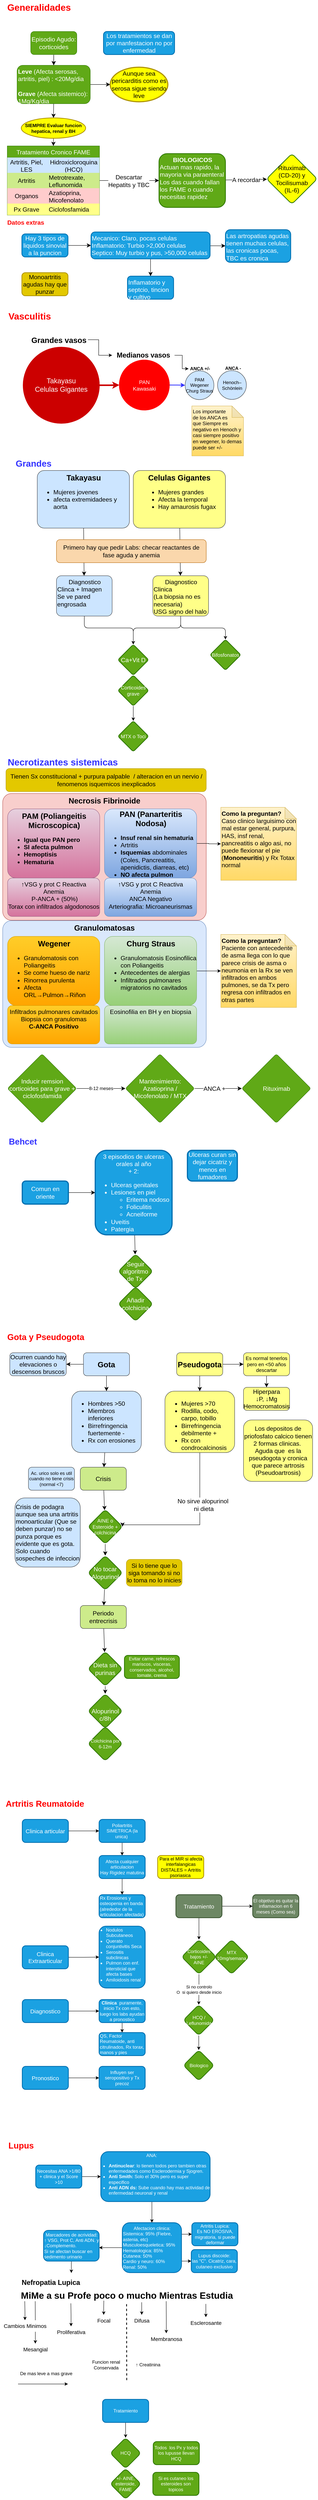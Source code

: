 <mxfile version="21.3.8" type="github">
  <diagram name="Page-1" id="YMc2Lb0-uA0RhdW9XWHS">
    <mxGraphModel dx="674" dy="1077" grid="1" gridSize="10" guides="1" tooltips="1" connect="1" arrows="1" fold="1" page="1" pageScale="1" pageWidth="850" pageHeight="1100" math="0" shadow="0">
      <root>
        <mxCell id="0" />
        <mxCell id="1" parent="0" />
        <mxCell id="MCZPyset5YLvcdkSw9tZ-24" style="edgeStyle=orthogonalEdgeStyle;rounded=0;orthogonalLoop=1;jettySize=auto;html=1;entryX=0.09;entryY=0.861;entryDx=0;entryDy=0;entryPerimeter=0;endArrow=none;endFill=0;startArrow=classic;startFill=1;" edge="1" parent="1" source="MCZPyset5YLvcdkSw9tZ-16" target="MCZPyset5YLvcdkSw9tZ-14">
          <mxGeometry relative="1" as="geometry" />
        </mxCell>
        <mxCell id="4y5AUWpvbyg9ipKsHKwL-12" value="Granulomatosas" style="rounded=1;whiteSpace=wrap;html=1;fillColor=#dae8fc;strokeColor=#6c8ebf;arcSize=7;verticalAlign=top;fontStyle=1;fontSize=20;" parent="1" vertex="1">
          <mxGeometry x="30" y="2400" width="530" height="330" as="geometry" />
        </mxCell>
        <mxCell id="4y5AUWpvbyg9ipKsHKwL-11" value="Necrosis Fibrinoide" style="rounded=1;whiteSpace=wrap;html=1;fillColor=#f8cecc;strokeColor=#b85450;arcSize=7;verticalAlign=top;fontStyle=1;fontSize=20;" parent="1" vertex="1">
          <mxGeometry x="30" y="2069" width="530" height="330" as="geometry" />
        </mxCell>
        <mxCell id="9BNh7RZpfPYm2C82WYNC-1" value="Generalidades" style="text;strokeColor=none;fillColor=none;html=1;fontSize=24;fontStyle=1;verticalAlign=middle;align=left;fontColor=#FF0000;" parent="1" vertex="1">
          <mxGeometry x="40" y="3" width="100" height="40" as="geometry" />
        </mxCell>
        <mxCell id="K8N9iO58r2tab0btmSAy-5" value="" style="edgeStyle=none;curved=1;rounded=0;orthogonalLoop=1;jettySize=auto;html=1;fontSize=12;startSize=8;endSize=8;" parent="1" source="9BNh7RZpfPYm2C82WYNC-2" target="K8N9iO58r2tab0btmSAy-4" edge="1">
          <mxGeometry relative="1" as="geometry" />
        </mxCell>
        <mxCell id="K8N9iO58r2tab0btmSAy-6" value="Descartar&lt;br&gt;Hepatits y TBC" style="edgeLabel;html=1;align=center;verticalAlign=middle;resizable=0;points=[];fontSize=16;" parent="K8N9iO58r2tab0btmSAy-5" vertex="1" connectable="0">
          <mxGeometry x="-0.44" y="-1" relative="1" as="geometry">
            <mxPoint x="32" as="offset" />
          </mxGeometry>
        </mxCell>
        <mxCell id="9BNh7RZpfPYm2C82WYNC-2" value="Tratamiento Cronico FAME" style="shape=table;startSize=30;container=1;collapsible=0;childLayout=tableLayout;fixedRows=1;rowLines=0;fontStyle=0;strokeColor=#2D7600;fontSize=16;fillColor=#60a917;fontColor=#ffffff;" parent="1" vertex="1">
          <mxGeometry x="42" y="383" width="240" height="180" as="geometry" />
        </mxCell>
        <mxCell id="9BNh7RZpfPYm2C82WYNC-3" value="" style="shape=tableRow;horizontal=0;startSize=0;swimlaneHead=0;swimlaneBody=0;top=0;left=0;bottom=0;right=0;collapsible=0;dropTarget=0;fillColor=none;points=[[0,0.5],[1,0.5]];portConstraint=eastwest;strokeColor=inherit;fontSize=16;" parent="9BNh7RZpfPYm2C82WYNC-2" vertex="1">
          <mxGeometry y="30" width="240" height="40" as="geometry" />
        </mxCell>
        <mxCell id="9BNh7RZpfPYm2C82WYNC-4" value="Artritis, Piel, LES" style="shape=partialRectangle;html=1;whiteSpace=wrap;connectable=0;fillColor=#cce5ff;top=0;left=0;bottom=0;right=0;overflow=hidden;pointerEvents=1;strokeColor=#36393d;fontSize=16;" parent="9BNh7RZpfPYm2C82WYNC-3" vertex="1">
          <mxGeometry width="100" height="40" as="geometry">
            <mxRectangle width="100" height="40" as="alternateBounds" />
          </mxGeometry>
        </mxCell>
        <mxCell id="9BNh7RZpfPYm2C82WYNC-5" value="Hidroxicloroquina (HCQ)" style="shape=partialRectangle;html=1;whiteSpace=wrap;connectable=0;fillColor=#cce5ff;top=0;left=0;bottom=0;right=0;align=center;spacingLeft=6;overflow=hidden;strokeColor=#36393d;fontSize=16;" parent="9BNh7RZpfPYm2C82WYNC-3" vertex="1">
          <mxGeometry x="100" width="140" height="40" as="geometry">
            <mxRectangle width="140" height="40" as="alternateBounds" />
          </mxGeometry>
        </mxCell>
        <mxCell id="9BNh7RZpfPYm2C82WYNC-6" value="" style="shape=tableRow;horizontal=0;startSize=0;swimlaneHead=0;swimlaneBody=0;top=0;left=0;bottom=0;right=0;collapsible=0;dropTarget=0;fillColor=none;points=[[0,0.5],[1,0.5]];portConstraint=eastwest;strokeColor=inherit;fontSize=16;" parent="9BNh7RZpfPYm2C82WYNC-2" vertex="1">
          <mxGeometry y="70" width="240" height="40" as="geometry" />
        </mxCell>
        <mxCell id="9BNh7RZpfPYm2C82WYNC-7" value="Artritis" style="shape=partialRectangle;html=1;whiteSpace=wrap;connectable=0;fillColor=#cdeb8b;top=0;left=0;bottom=0;right=0;overflow=hidden;strokeColor=#36393d;fontSize=16;" parent="9BNh7RZpfPYm2C82WYNC-6" vertex="1">
          <mxGeometry width="100" height="40" as="geometry">
            <mxRectangle width="100" height="40" as="alternateBounds" />
          </mxGeometry>
        </mxCell>
        <mxCell id="9BNh7RZpfPYm2C82WYNC-8" value="Metrotrexate, Leflunomida" style="shape=partialRectangle;html=1;whiteSpace=wrap;connectable=0;fillColor=#cdeb8b;top=0;left=0;bottom=0;right=0;align=left;spacingLeft=6;overflow=hidden;strokeColor=#36393d;fontSize=16;" parent="9BNh7RZpfPYm2C82WYNC-6" vertex="1">
          <mxGeometry x="100" width="140" height="40" as="geometry">
            <mxRectangle width="140" height="40" as="alternateBounds" />
          </mxGeometry>
        </mxCell>
        <mxCell id="K8N9iO58r2tab0btmSAy-8" value="" style="rounded=1;whiteSpace=wrap;html=1;fontSize=16;" parent="9BNh7RZpfPYm2C82WYNC-6" vertex="1">
          <mxGeometry x="240" height="40" as="geometry">
            <mxRectangle width="NaN" height="40" as="alternateBounds" />
          </mxGeometry>
        </mxCell>
        <mxCell id="9BNh7RZpfPYm2C82WYNC-9" value="" style="shape=tableRow;horizontal=0;startSize=0;swimlaneHead=0;swimlaneBody=0;top=0;left=0;bottom=0;right=0;collapsible=0;dropTarget=0;fillColor=none;points=[[0,0.5],[1,0.5]];portConstraint=eastwest;strokeColor=inherit;fontSize=16;" parent="9BNh7RZpfPYm2C82WYNC-2" vertex="1">
          <mxGeometry y="110" width="240" height="40" as="geometry" />
        </mxCell>
        <mxCell id="9BNh7RZpfPYm2C82WYNC-10" value="Organos" style="shape=partialRectangle;html=1;whiteSpace=wrap;connectable=0;fillColor=#ffcccc;top=0;left=0;bottom=0;right=0;overflow=hidden;strokeColor=#36393d;fontSize=16;" parent="9BNh7RZpfPYm2C82WYNC-9" vertex="1">
          <mxGeometry width="100" height="40" as="geometry">
            <mxRectangle width="100" height="40" as="alternateBounds" />
          </mxGeometry>
        </mxCell>
        <mxCell id="9BNh7RZpfPYm2C82WYNC-11" value="Azatioprina, Micofenolato" style="shape=partialRectangle;html=1;whiteSpace=wrap;connectable=0;fillColor=#ffcccc;top=0;left=0;bottom=0;right=0;align=left;spacingLeft=6;overflow=hidden;strokeColor=#36393d;fontSize=16;" parent="9BNh7RZpfPYm2C82WYNC-9" vertex="1">
          <mxGeometry x="100" width="140" height="40" as="geometry">
            <mxRectangle width="140" height="40" as="alternateBounds" />
          </mxGeometry>
        </mxCell>
        <mxCell id="9BNh7RZpfPYm2C82WYNC-15" style="shape=tableRow;horizontal=0;startSize=0;swimlaneHead=0;swimlaneBody=0;top=0;left=0;bottom=0;right=0;collapsible=0;dropTarget=0;fillColor=none;points=[[0,0.5],[1,0.5]];portConstraint=eastwest;strokeColor=inherit;fontSize=16;" parent="9BNh7RZpfPYm2C82WYNC-2" vertex="1">
          <mxGeometry y="150" width="240" height="30" as="geometry" />
        </mxCell>
        <mxCell id="9BNh7RZpfPYm2C82WYNC-16" value="Px Grave" style="shape=partialRectangle;html=1;whiteSpace=wrap;connectable=0;fillColor=#ffff88;top=0;left=0;bottom=0;right=0;overflow=hidden;strokeColor=#36393d;fontSize=16;" parent="9BNh7RZpfPYm2C82WYNC-15" vertex="1">
          <mxGeometry width="100" height="30" as="geometry">
            <mxRectangle width="100" height="30" as="alternateBounds" />
          </mxGeometry>
        </mxCell>
        <mxCell id="9BNh7RZpfPYm2C82WYNC-17" value="Ciclofosfamida" style="shape=partialRectangle;html=1;whiteSpace=wrap;connectable=0;fillColor=#ffff88;top=0;left=0;bottom=0;right=0;align=left;spacingLeft=6;overflow=hidden;strokeColor=#36393d;fontSize=16;" parent="9BNh7RZpfPYm2C82WYNC-15" vertex="1">
          <mxGeometry x="100" width="140" height="30" as="geometry">
            <mxRectangle width="140" height="30" as="alternateBounds" />
          </mxGeometry>
        </mxCell>
        <mxCell id="K8N9iO58r2tab0btmSAy-10" value="" style="rounded=1;whiteSpace=wrap;html=1;fontSize=16;" parent="9BNh7RZpfPYm2C82WYNC-15" vertex="1">
          <mxGeometry x="240" height="30" as="geometry">
            <mxRectangle width="NaN" height="30" as="alternateBounds" />
          </mxGeometry>
        </mxCell>
        <mxCell id="K8N9iO58r2tab0btmSAy-16" value="A recordar" style="edgeStyle=none;curved=1;rounded=0;orthogonalLoop=1;jettySize=auto;html=1;fontSize=16;startSize=8;endSize=8;" parent="1" source="K8N9iO58r2tab0btmSAy-4" target="K8N9iO58r2tab0btmSAy-15" edge="1">
          <mxGeometry relative="1" as="geometry" />
        </mxCell>
        <mxCell id="K8N9iO58r2tab0btmSAy-4" value="&lt;div style=&quot;text-align: center;&quot;&gt;&lt;span style=&quot;background-color: initial;&quot;&gt;&lt;b&gt;BIOLOGICOS&lt;/b&gt;&lt;/span&gt;&lt;/div&gt;Actuan mas rapido, la mayoria via paraenteral&lt;br&gt;Los das cuando fallan los FAME o cuando necesitas rapidez" style="whiteSpace=wrap;html=1;fontSize=16;fillColor=#60a917;strokeColor=#2D7600;fontColor=#ffffff;startSize=30;fontStyle=0;align=left;rounded=1;verticalAlign=top;strokeWidth=2;" parent="1" vertex="1">
          <mxGeometry x="437" y="403" width="173" height="140" as="geometry" />
        </mxCell>
        <mxCell id="K8N9iO58r2tab0btmSAy-14" value="" style="edgeStyle=none;curved=1;rounded=0;orthogonalLoop=1;jettySize=auto;html=1;entryX=0.5;entryY=0;entryDx=0;entryDy=0;fontSize=12;startSize=8;endSize=8;exitX=0.5;exitY=1;exitDx=0;exitDy=0;" parent="1" source="4y5AUWpvbyg9ipKsHKwL-68" target="9BNh7RZpfPYm2C82WYNC-2" edge="1">
          <mxGeometry x="0.111" relative="1" as="geometry">
            <mxPoint x="163" y="147" as="sourcePoint" />
            <mxPoint x="162" y="334" as="targetPoint" />
            <mxPoint as="offset" />
          </mxGeometry>
        </mxCell>
        <mxCell id="K8N9iO58r2tab0btmSAy-28" value="" style="edgeStyle=none;curved=1;rounded=0;orthogonalLoop=1;jettySize=auto;html=1;fontSize=12;startSize=8;endSize=8;" parent="1" source="K8N9iO58r2tab0btmSAy-7" target="K8N9iO58r2tab0btmSAy-27" edge="1">
          <mxGeometry relative="1" as="geometry" />
        </mxCell>
        <mxCell id="K8N9iO58r2tab0btmSAy-7" value="Episodio Agudo:&lt;br&gt;corticoides" style="rounded=1;whiteSpace=wrap;html=1;fontSize=16;fillColor=#60a917;fontColor=#ffffff;strokeColor=#2D7600;" parent="1" vertex="1">
          <mxGeometry x="103" y="85" width="120" height="60" as="geometry" />
        </mxCell>
        <mxCell id="K8N9iO58r2tab0btmSAy-15" value="Rituximab&lt;br&gt;(CD-20) y Tocilisumab &lt;br&gt;(IL-6)" style="rhombus;whiteSpace=wrap;html=1;fontSize=16;align=center;verticalAlign=middle;fillColor=#FFFF00;strokeColor=#2D7600;fontColor=#000000;startSize=30;fontStyle=0;rounded=1;strokeWidth=2;" parent="1" vertex="1">
          <mxGeometry x="717" y="403" width="132" height="131.5" as="geometry" />
        </mxCell>
        <mxCell id="K8N9iO58r2tab0btmSAy-21" value="" style="edgeStyle=none;curved=1;rounded=0;orthogonalLoop=1;jettySize=auto;html=1;fontSize=12;startSize=8;endSize=8;" parent="1" source="K8N9iO58r2tab0btmSAy-17" target="K8N9iO58r2tab0btmSAy-20" edge="1">
          <mxGeometry relative="1" as="geometry" />
        </mxCell>
        <mxCell id="K8N9iO58r2tab0btmSAy-17" value="Hay 3 tipos de liquidos sinovial a la puncion" style="rounded=1;whiteSpace=wrap;html=1;fontSize=16;fillColor=#1ba1e2;fontColor=#ffffff;strokeColor=#006EAF;strokeWidth=2;" parent="1" vertex="1">
          <mxGeometry x="80" y="612" width="120" height="60" as="geometry" />
        </mxCell>
        <mxCell id="K8N9iO58r2tab0btmSAy-18" value="Datos extras" style="text;strokeColor=none;fillColor=none;html=1;fontSize=16;fontStyle=1;verticalAlign=middle;align=left;fontColor=#FF0000;" parent="1" vertex="1">
          <mxGeometry x="40" y="562" width="100" height="40" as="geometry" />
        </mxCell>
        <mxCell id="K8N9iO58r2tab0btmSAy-23" value="" style="edgeStyle=none;curved=1;rounded=0;orthogonalLoop=1;jettySize=auto;html=1;fontSize=12;startSize=8;endSize=8;" parent="1" source="K8N9iO58r2tab0btmSAy-20" target="K8N9iO58r2tab0btmSAy-22" edge="1">
          <mxGeometry relative="1" as="geometry" />
        </mxCell>
        <mxCell id="K8N9iO58r2tab0btmSAy-25" value="" style="edgeStyle=none;curved=1;rounded=0;orthogonalLoop=1;jettySize=auto;html=1;fontSize=12;startSize=8;endSize=8;" parent="1" source="K8N9iO58r2tab0btmSAy-20" target="K8N9iO58r2tab0btmSAy-24" edge="1">
          <mxGeometry relative="1" as="geometry" />
        </mxCell>
        <mxCell id="K8N9iO58r2tab0btmSAy-20" value="&lt;div style=&quot;&quot;&gt;&lt;span style=&quot;background-color: initial;&quot;&gt;Mecanico: Claro, pocas celulas&lt;/span&gt;&lt;/div&gt;&lt;div style=&quot;&quot;&gt;&lt;span style=&quot;background-color: initial;&quot;&gt;Inflamatorio: Turbio &amp;gt;2,000 celulas&lt;/span&gt;&lt;/div&gt;&lt;div style=&quot;&quot;&gt;&lt;span style=&quot;background-color: initial;&quot;&gt;Septico: Muy turbio y pus, &amp;gt;50,000 celulas&lt;/span&gt;&lt;/div&gt;" style="rounded=1;whiteSpace=wrap;html=1;fontSize=16;align=left;verticalAlign=top;fillColor=#1ba1e2;fontColor=#ffffff;strokeColor=#006EAF;strokeWidth=2;" parent="1" vertex="1">
          <mxGeometry x="260" y="607" width="310" height="70" as="geometry" />
        </mxCell>
        <mxCell id="K8N9iO58r2tab0btmSAy-22" value="Las artropatias agudas tienen muchas celulas, las cronicas pocas, TBC es cronica" style="whiteSpace=wrap;html=1;fontSize=16;align=left;verticalAlign=top;rounded=1;fillColor=#1ba1e2;fontColor=#ffffff;strokeColor=#006EAF;strokeWidth=2;" parent="1" vertex="1">
          <mxGeometry x="610" y="601" width="170" height="85" as="geometry" />
        </mxCell>
        <mxCell id="K8N9iO58r2tab0btmSAy-24" value="Inflamatorio y septcio, tincion y cultivo" style="whiteSpace=wrap;html=1;fontSize=16;align=left;verticalAlign=top;rounded=1;fillColor=#1ba1e2;fontColor=#ffffff;strokeColor=#006EAF;strokeWidth=2;" parent="1" vertex="1">
          <mxGeometry x="355" y="722" width="120" height="60" as="geometry" />
        </mxCell>
        <mxCell id="K8N9iO58r2tab0btmSAy-26" value="Los tratamientos se dan por manfestacion no por enfermedad" style="rounded=1;whiteSpace=wrap;html=1;fontSize=16;fillColor=#1ba1e2;fontColor=#ffffff;strokeColor=#006EAF;strokeWidth=2;" parent="1" vertex="1">
          <mxGeometry x="292.5" y="85" width="185" height="60" as="geometry" />
        </mxCell>
        <mxCell id="K8N9iO58r2tab0btmSAy-29" value="" style="edgeStyle=none;curved=1;rounded=0;orthogonalLoop=1;jettySize=auto;html=1;entryX=0.5;entryY=0;entryDx=0;entryDy=0;fontSize=12;startSize=8;endSize=8;exitX=0.5;exitY=1;exitDx=0;exitDy=0;" parent="1" target="K8N9iO58r2tab0btmSAy-27" edge="1">
          <mxGeometry x="0.348" relative="1" as="geometry">
            <mxPoint x="163" y="147" as="sourcePoint" />
            <mxPoint x="162" y="334" as="targetPoint" />
            <mxPoint as="offset" />
          </mxGeometry>
        </mxCell>
        <mxCell id="K8N9iO58r2tab0btmSAy-32" value="" style="edgeStyle=none;curved=1;rounded=0;orthogonalLoop=1;jettySize=auto;html=1;fontSize=12;startSize=8;endSize=8;" parent="1" source="K8N9iO58r2tab0btmSAy-27" target="K8N9iO58r2tab0btmSAy-31" edge="1">
          <mxGeometry relative="1" as="geometry" />
        </mxCell>
        <mxCell id="K8N9iO58r2tab0btmSAy-27" value="&lt;b&gt;Leve &lt;/b&gt;(Afecta serosas, artritis, piel) : &amp;lt;20Mg/dia&lt;br&gt;&lt;br&gt;&lt;b&gt;Grave &lt;/b&gt;(Afecta sistemico): 1Mg/Kg/dia" style="rounded=1;whiteSpace=wrap;html=1;fontSize=16;fillColor=#60a917;fontColor=#ffffff;strokeColor=#2D7600;verticalAlign=top;align=left;" parent="1" vertex="1">
          <mxGeometry x="67.5" y="173" width="190.5" height="100" as="geometry" />
        </mxCell>
        <mxCell id="K8N9iO58r2tab0btmSAy-31" value="Aunque sea pericarditis como es serosa sigue siendo leve" style="ellipse;whiteSpace=wrap;html=1;fontSize=16;fillColor=#FFFF00;strokeColor=#B09500;fontColor=#000000;rounded=1;strokeWidth=3;" parent="1" vertex="1">
          <mxGeometry x="310" y="178" width="150" height="90" as="geometry" />
        </mxCell>
        <mxCell id="mQVOSBeh4m7pWJb2d_9q-5" value="Vasculitis" style="text;strokeColor=none;fillColor=none;html=1;fontSize=24;fontStyle=1;verticalAlign=middle;align=left;fontColor=#FF0000;" parent="1" vertex="1">
          <mxGeometry x="43" y="807" width="100" height="40" as="geometry" />
        </mxCell>
        <mxCell id="mQVOSBeh4m7pWJb2d_9q-10" value="" style="edgeStyle=none;curved=1;rounded=0;orthogonalLoop=1;jettySize=auto;html=1;fontSize=12;startSize=8;endSize=8;" parent="1" source="mQVOSBeh4m7pWJb2d_9q-7" target="mQVOSBeh4m7pWJb2d_9q-9" edge="1">
          <mxGeometry relative="1" as="geometry" />
        </mxCell>
        <mxCell id="mQVOSBeh4m7pWJb2d_9q-7" value="&lt;div style=&quot;text-align: center;&quot;&gt;&lt;span style=&quot;background-color: initial;&quot;&gt;&lt;b&gt;&lt;font style=&quot;font-size: 20px;&quot;&gt;Takayasu&lt;/font&gt;&lt;/b&gt;&lt;/span&gt;&lt;/div&gt;&lt;ul&gt;&lt;li&gt;Mujeres jovenes&lt;/li&gt;&lt;li&gt;afecta extremidadees y aorta&lt;/li&gt;&lt;/ul&gt;" style="rounded=1;whiteSpace=wrap;html=1;fontSize=16;verticalAlign=top;align=left;arcSize=12;fillColor=#cce5ff;strokeColor=#36393d;" parent="1" vertex="1">
          <mxGeometry x="120" y="1228" width="240" height="150" as="geometry" />
        </mxCell>
        <mxCell id="mQVOSBeh4m7pWJb2d_9q-12" value="" style="edgeStyle=none;curved=1;rounded=0;orthogonalLoop=1;jettySize=auto;html=1;fontSize=12;startSize=8;endSize=8;" parent="1" source="mQVOSBeh4m7pWJb2d_9q-8" target="mQVOSBeh4m7pWJb2d_9q-11" edge="1">
          <mxGeometry relative="1" as="geometry" />
        </mxCell>
        <mxCell id="mQVOSBeh4m7pWJb2d_9q-8" value="&lt;div style=&quot;&quot;&gt;&lt;span style=&quot;background-color: initial;&quot;&gt;&lt;b&gt;&lt;font style=&quot;font-size: 20px;&quot;&gt;Celulas Gigantes&lt;/font&gt;&lt;/b&gt;&lt;/span&gt;&lt;/div&gt;&lt;ul&gt;&lt;li style=&quot;text-align: left;&quot;&gt;Mujeres grandes&lt;/li&gt;&lt;li style=&quot;text-align: left;&quot;&gt;Afecta la temporal&lt;/li&gt;&lt;li style=&quot;text-align: left;&quot;&gt;Hay amaurosis fugax&lt;/li&gt;&lt;/ul&gt;" style="rounded=1;whiteSpace=wrap;html=1;fontSize=16;verticalAlign=top;align=center;arcSize=12;fillColor=#ffff88;strokeColor=#36393d;" parent="1" vertex="1">
          <mxGeometry x="370" y="1228" width="240" height="150" as="geometry" />
        </mxCell>
        <mxCell id="4y5AUWpvbyg9ipKsHKwL-5" value="" style="edgeStyle=orthogonalEdgeStyle;orthogonalLoop=1;jettySize=auto;html=1;rounded=1;" parent="1" source="mQVOSBeh4m7pWJb2d_9q-9" target="4y5AUWpvbyg9ipKsHKwL-4" edge="1">
          <mxGeometry relative="1" as="geometry">
            <Array as="points">
              <mxPoint x="243" y="1638" />
              <mxPoint x="370" y="1638" />
            </Array>
          </mxGeometry>
        </mxCell>
        <mxCell id="mQVOSBeh4m7pWJb2d_9q-9" value="&lt;div style=&quot;text-align: center;&quot;&gt;&lt;span style=&quot;background-color: initial;&quot;&gt;Diagnostico&lt;/span&gt;&lt;/div&gt;Clinca + Imagen&lt;br&gt;Se ve pared engrosada" style="whiteSpace=wrap;html=1;fontSize=16;align=left;verticalAlign=top;rounded=1;arcSize=12;fillColor=#cce5ff;strokeColor=#36393d;" parent="1" vertex="1">
          <mxGeometry x="170" y="1502" width="145" height="105" as="geometry" />
        </mxCell>
        <mxCell id="4y5AUWpvbyg9ipKsHKwL-3" value="" style="edgeStyle=orthogonalEdgeStyle;rounded=1;orthogonalLoop=1;jettySize=auto;html=1;" parent="1" source="mQVOSBeh4m7pWJb2d_9q-11" target="4y5AUWpvbyg9ipKsHKwL-2" edge="1">
          <mxGeometry relative="1" as="geometry">
            <Array as="points">
              <mxPoint x="494" y="1638" />
              <mxPoint x="610" y="1638" />
            </Array>
          </mxGeometry>
        </mxCell>
        <mxCell id="4y5AUWpvbyg9ipKsHKwL-6" style="edgeStyle=orthogonalEdgeStyle;orthogonalLoop=1;jettySize=auto;html=1;rounded=1;" parent="1" source="mQVOSBeh4m7pWJb2d_9q-11" target="4y5AUWpvbyg9ipKsHKwL-4" edge="1">
          <mxGeometry relative="1" as="geometry">
            <Array as="points">
              <mxPoint x="494" y="1638" />
              <mxPoint x="370" y="1638" />
            </Array>
          </mxGeometry>
        </mxCell>
        <mxCell id="mQVOSBeh4m7pWJb2d_9q-11" value="&lt;div style=&quot;text-align: center;&quot;&gt;&lt;span style=&quot;background-color: initial;&quot;&gt;Diagnostico&lt;/span&gt;&lt;/div&gt;&lt;div style=&quot;&quot;&gt;&lt;span style=&quot;background-color: initial;&quot;&gt;Clinica&lt;/span&gt;&lt;/div&gt;(La biopsia no es necesaria)&lt;br&gt;USG signo del halo" style="whiteSpace=wrap;html=1;fontSize=16;align=left;verticalAlign=top;rounded=1;arcSize=12;fillColor=#ffff88;strokeColor=#36393d;" parent="1" vertex="1">
          <mxGeometry x="421" y="1502" width="145" height="105" as="geometry" />
        </mxCell>
        <mxCell id="mQVOSBeh4m7pWJb2d_9q-13" value="Primero hay que pedir Labs: checar reactantes de fase aguda y anemia" style="rounded=1;whiteSpace=wrap;html=1;fontSize=16;fillColor=#fad7ac;strokeColor=#b46504;" parent="1" vertex="1">
          <mxGeometry x="170" y="1408" width="390" height="60" as="geometry" />
        </mxCell>
        <mxCell id="4y5AUWpvbyg9ipKsHKwL-14" value="" style="edgeStyle=orthogonalEdgeStyle;rounded=0;orthogonalLoop=1;jettySize=auto;html=1;" parent="1" source="mQVOSBeh4m7pWJb2d_9q-18" target="mQVOSBeh4m7pWJb2d_9q-22" edge="1">
          <mxGeometry relative="1" as="geometry" />
        </mxCell>
        <mxCell id="mQVOSBeh4m7pWJb2d_9q-18" value="&lt;div style=&quot;text-align: center;&quot;&gt;&lt;span style=&quot;background-color: initial;&quot;&gt;&lt;b&gt;&lt;font style=&quot;font-size: 20px;&quot;&gt;PAN (Panarteritis Nodosa)&lt;/font&gt;&lt;/b&gt;&lt;/span&gt;&lt;/div&gt;&lt;ul&gt;&lt;li&gt;&lt;b&gt;Insuf renal sin hematuria&lt;/b&gt;&lt;/li&gt;&lt;li&gt;Artritis&lt;/li&gt;&lt;li&gt;&lt;b&gt;Isquemias &lt;/b&gt;abdominales (Coles, Pancreatitis, apenidictis, diarreas, etc)&lt;/li&gt;&lt;li&gt;&lt;b&gt;NO afecta pulmon&lt;/b&gt;&lt;/li&gt;&lt;/ul&gt;" style="rounded=1;whiteSpace=wrap;html=1;fontSize=16;verticalAlign=top;align=left;arcSize=12;fillColor=#dae8fc;strokeColor=#6c8ebf;gradientColor=#7ea6e0;spacingTop=-5;" parent="1" vertex="1">
          <mxGeometry x="295" y="2109" width="240" height="180" as="geometry" />
        </mxCell>
        <mxCell id="mQVOSBeh4m7pWJb2d_9q-20" value="Tienen Sx constitucional + purpura palpable&amp;nbsp; / alteracion en un nervio / fenomenos isquemicos inexplicados" style="rounded=1;whiteSpace=wrap;html=1;fontSize=16;fillColor=#e3c800;strokeColor=#B09500;fontColor=#000000;" parent="1" vertex="1">
          <mxGeometry x="38.5" y="2004" width="521.5" height="60" as="geometry" />
        </mxCell>
        <mxCell id="mQVOSBeh4m7pWJb2d_9q-22" value="&lt;b&gt;Como la preguntan?&lt;br&gt;&lt;/b&gt;Caso clinico larguisimo con mal estar general, purpura, HAS, insf renal, pancreatitis o algo asi, no puede flexionar el pie (&lt;b&gt;Mononeuritis&lt;/b&gt;) y Rx Totax normal" style="shape=note;whiteSpace=wrap;html=1;backgroundOutline=1;darkOpacity=0.05;fontSize=16;align=left;verticalAlign=top;fillColor=#fff2cc;gradientColor=#ffd966;strokeColor=#d6b656;" parent="1" vertex="1">
          <mxGeometry x="598" y="2105" width="197" height="190" as="geometry" />
        </mxCell>
        <mxCell id="mQVOSBeh4m7pWJb2d_9q-23" value="&lt;div style=&quot;&quot;&gt;&lt;span&gt;↑VSG y prot C Reactiva&lt;br&gt;Anemia&lt;/span&gt;&lt;/div&gt;&lt;div style=&quot;&quot;&gt;&lt;span&gt;ANCA Negativo&lt;br&gt;Arteriografia: Microaneurismas&lt;/span&gt;&lt;/div&gt;" style="rounded=1;whiteSpace=wrap;html=1;fontSize=16;verticalAlign=top;align=center;arcSize=12;fillColor=#dae8fc;strokeColor=#6c8ebf;fontStyle=0;gradientColor=#7ea6e0;" parent="1" vertex="1">
          <mxGeometry x="295" y="2289" width="240" height="100" as="geometry" />
        </mxCell>
        <mxCell id="mQVOSBeh4m7pWJb2d_9q-24" value="&lt;div style=&quot;text-align: center;&quot;&gt;&lt;span style=&quot;background-color: initial;&quot;&gt;&lt;b&gt;&lt;font style=&quot;font-size: 20px;&quot;&gt;PAM (Poliangeitis Microscopica)&lt;/font&gt;&lt;/b&gt;&lt;/span&gt;&lt;/div&gt;&lt;ul&gt;&lt;li&gt;&lt;b&gt;Igual que PAN pero&lt;/b&gt;&lt;/li&gt;&lt;li&gt;&lt;b&gt;SI afecta pulmon&lt;/b&gt;&lt;/li&gt;&lt;li&gt;&lt;b&gt;Hemoptisis&lt;/b&gt;&lt;/li&gt;&lt;li&gt;&lt;b&gt;Hematuria&lt;/b&gt;&lt;/li&gt;&lt;/ul&gt;" style="rounded=1;whiteSpace=wrap;html=1;fontSize=16;verticalAlign=top;align=left;arcSize=12;fillColor=#e6d0de;strokeColor=#996185;gradientColor=#d5739d;" parent="1" vertex="1">
          <mxGeometry x="42.75" y="2109" width="240" height="180" as="geometry" />
        </mxCell>
        <mxCell id="mQVOSBeh4m7pWJb2d_9q-25" value="&lt;div style=&quot;&quot;&gt;&lt;span&gt;↑VSG y prot C Reactiva&lt;br&gt;Anemia&lt;/span&gt;&lt;/div&gt;&lt;div style=&quot;&quot;&gt;&lt;span&gt;&amp;nbsp;P-ANCA + (50%)&lt;br&gt;Torax con infiltrados algodonosos&lt;/span&gt;&lt;/div&gt;" style="rounded=1;whiteSpace=wrap;html=1;fontSize=16;verticalAlign=top;align=center;arcSize=12;fillColor=#e6d0de;strokeColor=#996185;fontStyle=0;gradientColor=#d5739d;" parent="1" vertex="1">
          <mxGeometry x="42.75" y="2289" width="240" height="100" as="geometry" />
        </mxCell>
        <mxCell id="4y5AUWpvbyg9ipKsHKwL-13" style="edgeStyle=orthogonalEdgeStyle;rounded=0;orthogonalLoop=1;jettySize=auto;html=1;" parent="1" source="mQVOSBeh4m7pWJb2d_9q-26" target="mQVOSBeh4m7pWJb2d_9q-28" edge="1">
          <mxGeometry relative="1" as="geometry" />
        </mxCell>
        <mxCell id="mQVOSBeh4m7pWJb2d_9q-26" value="&lt;div style=&quot;text-align: center;&quot;&gt;&lt;span style=&quot;background-color: initial;&quot;&gt;&lt;b&gt;&lt;font style=&quot;font-size: 20px;&quot;&gt;Churg Straus&lt;/font&gt;&lt;/b&gt;&lt;/span&gt;&lt;/div&gt;&lt;ul&gt;&lt;li&gt;Granulomatosis Eosinofilica con Poliangeitis&lt;/li&gt;&lt;li&gt;Antecedentes de alergias&lt;/li&gt;&lt;li&gt;Infiltrados pulmonares migratorios no cavitados&lt;/li&gt;&lt;/ul&gt;" style="rounded=1;whiteSpace=wrap;html=1;fontSize=16;verticalAlign=top;align=left;arcSize=12;fillColor=#d5e8d4;strokeColor=#82b366;gradientColor=#97d077;" parent="1" vertex="1">
          <mxGeometry x="295" y="2441" width="240" height="180" as="geometry" />
        </mxCell>
        <mxCell id="mQVOSBeh4m7pWJb2d_9q-27" value="&lt;div style=&quot;&quot;&gt;Eosinofilia en BH y en biopsia&lt;/div&gt;&lt;div style=&quot;&quot;&gt;&lt;br&gt;&lt;/div&gt;" style="rounded=1;whiteSpace=wrap;html=1;fontSize=16;verticalAlign=top;align=center;arcSize=12;fillColor=#d5e8d4;strokeColor=#82b366;fontStyle=0;gradientColor=#97d077;" parent="1" vertex="1">
          <mxGeometry x="295" y="2621" width="240" height="100" as="geometry" />
        </mxCell>
        <mxCell id="mQVOSBeh4m7pWJb2d_9q-28" value="&lt;b&gt;Como la preguntan?&lt;br&gt;&lt;/b&gt;Paciente con antecedente de asma llega con lo que parece crisis de asma o neumonia en la Rx se ven infiltrados en ambos pulmones, se da Tx pero regresa con infiltrados en otras partes" style="shape=note;whiteSpace=wrap;html=1;backgroundOutline=1;darkOpacity=0.05;fontSize=16;align=left;verticalAlign=top;fillColor=#fff2cc;gradientColor=#ffd966;strokeColor=#d6b656;" parent="1" vertex="1">
          <mxGeometry x="598" y="2436" width="197" height="190" as="geometry" />
        </mxCell>
        <mxCell id="mQVOSBeh4m7pWJb2d_9q-30" value="&lt;div style=&quot;text-align: center;&quot;&gt;&lt;span style=&quot;font-size: 20px;&quot;&gt;&lt;b&gt;Wegener&lt;/b&gt;&lt;/span&gt;&lt;/div&gt;&lt;ul&gt;&lt;li&gt;Granulomatosis con Poliangeitis&lt;/li&gt;&lt;li&gt;Se come hueso de nariz&lt;/li&gt;&lt;li&gt;Rinorrea purulenta&lt;/li&gt;&lt;li&gt;Afecta ORL→Pulmon→Riñon&lt;/li&gt;&lt;/ul&gt;" style="rounded=1;whiteSpace=wrap;html=1;fontSize=16;verticalAlign=top;align=left;arcSize=12;fillColor=#ffcd28;strokeColor=#d79b00;gradientColor=#ffa500;" parent="1" vertex="1">
          <mxGeometry x="42.75" y="2441" width="240" height="180" as="geometry" />
        </mxCell>
        <mxCell id="mQVOSBeh4m7pWJb2d_9q-31" value="&lt;div style=&quot;&quot;&gt;Infiltrados pulmonares cavitados&lt;/div&gt;&lt;div style=&quot;&quot;&gt;Biopsia con granulomas&lt;/div&gt;&lt;div style=&quot;&quot;&gt;&lt;b&gt;C-ANCA Positivo&lt;/b&gt;&lt;/div&gt;" style="rounded=1;whiteSpace=wrap;html=1;fontSize=16;verticalAlign=top;align=center;arcSize=12;fillColor=#ffcd28;strokeColor=#d79b00;fontStyle=0;gradientColor=#ffa500;" parent="1" vertex="1">
          <mxGeometry x="42.75" y="2621" width="240" height="100" as="geometry" />
        </mxCell>
        <mxCell id="mQVOSBeh4m7pWJb2d_9q-35" value="8-12 meses" style="edgeStyle=none;curved=1;rounded=0;orthogonalLoop=1;jettySize=auto;html=1;fontSize=12;startSize=8;endSize=8;" parent="1" source="mQVOSBeh4m7pWJb2d_9q-32" target="mQVOSBeh4m7pWJb2d_9q-34" edge="1">
          <mxGeometry relative="1" as="geometry" />
        </mxCell>
        <mxCell id="mQVOSBeh4m7pWJb2d_9q-32" value="Inducir remsion corticoides para grave + ciclofosfamida" style="rhombus;whiteSpace=wrap;html=1;fontSize=16;verticalAlign=middle;fillColor=#60a917;strokeColor=#2D7600;rounded=1;arcSize=12;fontStyle=0;fontColor=#ffffff;" parent="1" vertex="1">
          <mxGeometry x="42.5" y="2747" width="180" height="180" as="geometry" />
        </mxCell>
        <mxCell id="mQVOSBeh4m7pWJb2d_9q-37" value="" style="edgeStyle=none;curved=1;rounded=0;orthogonalLoop=1;jettySize=auto;html=1;fontSize=12;startSize=8;endSize=8;" parent="1" source="mQVOSBeh4m7pWJb2d_9q-34" target="mQVOSBeh4m7pWJb2d_9q-36" edge="1">
          <mxGeometry relative="1" as="geometry" />
        </mxCell>
        <mxCell id="mQVOSBeh4m7pWJb2d_9q-38" value="ANCA +" style="edgeLabel;html=1;align=center;verticalAlign=middle;resizable=0;points=[];fontSize=16;" parent="mQVOSBeh4m7pWJb2d_9q-37" vertex="1" connectable="0">
          <mxGeometry x="-0.367" relative="1" as="geometry">
            <mxPoint x="12" as="offset" />
          </mxGeometry>
        </mxCell>
        <mxCell id="mQVOSBeh4m7pWJb2d_9q-34" value="Mantenimiento:&lt;br&gt;Azatioprina / Micofenolato / MTX" style="rhombus;whiteSpace=wrap;html=1;fontSize=16;verticalAlign=middle;fillColor=#60a917;strokeColor=#2D7600;rounded=1;arcSize=12;fontStyle=0;fontColor=#ffffff;" parent="1" vertex="1">
          <mxGeometry x="349.5" y="2747" width="180" height="180" as="geometry" />
        </mxCell>
        <mxCell id="mQVOSBeh4m7pWJb2d_9q-36" value="Rituximab" style="rhombus;whiteSpace=wrap;html=1;fontSize=16;verticalAlign=middle;fillColor=#60a917;strokeColor=#2D7600;rounded=1;arcSize=12;fontStyle=0;fontColor=#ffffff;" parent="1" vertex="1">
          <mxGeometry x="652.5" y="2747" width="180" height="180" as="geometry" />
        </mxCell>
        <mxCell id="mQVOSBeh4m7pWJb2d_9q-40" value="Behcet" style="text;strokeColor=none;fillColor=none;html=1;fontSize=22;fontStyle=1;verticalAlign=middle;align=left;fontColor=#3333FF;" parent="1" vertex="1">
          <mxGeometry x="44" y="2956" width="100" height="40" as="geometry" />
        </mxCell>
        <mxCell id="mQVOSBeh4m7pWJb2d_9q-44" value="" style="edgeStyle=none;curved=1;rounded=0;orthogonalLoop=1;jettySize=auto;html=1;fontSize=12;startSize=8;endSize=8;" parent="1" source="mQVOSBeh4m7pWJb2d_9q-42" target="mQVOSBeh4m7pWJb2d_9q-43" edge="1">
          <mxGeometry relative="1" as="geometry" />
        </mxCell>
        <mxCell id="mQVOSBeh4m7pWJb2d_9q-42" value="Comun en oriente" style="rounded=1;whiteSpace=wrap;html=1;fontSize=16;fillColor=#1ba1e2;fontColor=#ffffff;strokeColor=#006EAF;strokeWidth=3;" parent="1" vertex="1">
          <mxGeometry x="81" y="3078" width="120" height="60" as="geometry" />
        </mxCell>
        <mxCell id="mQVOSBeh4m7pWJb2d_9q-48" value="" style="edgeStyle=none;curved=1;rounded=0;orthogonalLoop=1;jettySize=auto;html=1;fontSize=12;startSize=8;endSize=8;" parent="1" source="mQVOSBeh4m7pWJb2d_9q-43" target="mQVOSBeh4m7pWJb2d_9q-47" edge="1">
          <mxGeometry relative="1" as="geometry" />
        </mxCell>
        <mxCell id="mQVOSBeh4m7pWJb2d_9q-43" value="3 episodios de ulceras orales al año&lt;br&gt;+ 2:&lt;br&gt;&lt;ul&gt;&lt;li style=&quot;text-align: left;&quot;&gt;Ulceras genitales&lt;/li&gt;&lt;li style=&quot;text-align: left;&quot;&gt;Lesiones en piel&lt;/li&gt;&lt;ul&gt;&lt;li style=&quot;text-align: left;&quot;&gt;Eritema nodoso&lt;/li&gt;&lt;li style=&quot;text-align: left;&quot;&gt;Foliculitis&lt;/li&gt;&lt;li style=&quot;text-align: left;&quot;&gt;Acneiforme&lt;/li&gt;&lt;/ul&gt;&lt;li style=&quot;text-align: left;&quot;&gt;Uveitis&lt;/li&gt;&lt;li style=&quot;text-align: left;&quot;&gt;Patergia&lt;/li&gt;&lt;/ul&gt;" style="rounded=1;whiteSpace=wrap;html=1;fontSize=16;verticalAlign=top;fillColor=#1ba1e2;fontColor=#ffffff;strokeColor=#006EAF;strokeWidth=3;" parent="1" vertex="1">
          <mxGeometry x="271" y="2998" width="200" height="220" as="geometry" />
        </mxCell>
        <mxCell id="mQVOSBeh4m7pWJb2d_9q-45" value="Ulceras curan sin dejar cicatriz y menos en fumadores" style="rounded=1;whiteSpace=wrap;html=1;fontSize=16;fillColor=#1ba1e2;fontColor=#ffffff;strokeColor=#006EAF;strokeWidth=3;" parent="1" vertex="1">
          <mxGeometry x="511" y="2998" width="130" height="80" as="geometry" />
        </mxCell>
        <mxCell id="mQVOSBeh4m7pWJb2d_9q-47" value="Seguir algoritmo de Tx&amp;nbsp;" style="rhombus;whiteSpace=wrap;html=1;fontSize=16;verticalAlign=middle;rounded=1;fillColor=#60a917;fontColor=#ffffff;strokeColor=#2D7600;strokeWidth=2;" parent="1" vertex="1">
          <mxGeometry x="331" y="3268" width="90" height="90" as="geometry" />
        </mxCell>
        <mxCell id="mQVOSBeh4m7pWJb2d_9q-49" value="Añadir colchicina" style="rhombus;whiteSpace=wrap;html=1;fontSize=16;verticalAlign=middle;rounded=1;fillColor=#60a917;fontColor=#ffffff;strokeColor=#2D7600;strokeWidth=2;" parent="1" vertex="1">
          <mxGeometry x="331" y="3353" width="90" height="90" as="geometry" />
        </mxCell>
        <mxCell id="B2miu2K40CoL7UvrQEE2-1" value="Gota y Pseudogota" style="text;strokeColor=none;fillColor=none;html=1;fontSize=22;fontStyle=1;verticalAlign=middle;align=left;fontColor=#FF0000;" parent="1" vertex="1">
          <mxGeometry x="40" y="3465" width="100" height="40" as="geometry" />
        </mxCell>
        <mxCell id="B2miu2K40CoL7UvrQEE2-5" value="" style="edgeStyle=none;curved=1;rounded=0;orthogonalLoop=1;jettySize=auto;html=1;fontSize=12;startSize=8;endSize=8;" parent="1" source="B2miu2K40CoL7UvrQEE2-3" target="B2miu2K40CoL7UvrQEE2-4" edge="1">
          <mxGeometry relative="1" as="geometry" />
        </mxCell>
        <mxCell id="B2miu2K40CoL7UvrQEE2-42" style="edgeStyle=none;curved=1;rounded=0;orthogonalLoop=1;jettySize=auto;html=1;fontSize=12;startSize=8;endSize=8;" parent="1" source="B2miu2K40CoL7UvrQEE2-3" target="B2miu2K40CoL7UvrQEE2-39" edge="1">
          <mxGeometry relative="1" as="geometry" />
        </mxCell>
        <mxCell id="B2miu2K40CoL7UvrQEE2-3" value="Gota" style="rounded=1;whiteSpace=wrap;html=1;fontSize=20;fillColor=#cce5ff;strokeColor=#36393d;fontStyle=1" parent="1" vertex="1">
          <mxGeometry x="240.25" y="3525" width="120" height="60" as="geometry" />
        </mxCell>
        <mxCell id="B2miu2K40CoL7UvrQEE2-9" value="" style="edgeStyle=none;curved=1;rounded=0;orthogonalLoop=1;jettySize=auto;html=1;fontSize=12;startSize=8;endSize=8;" parent="1" source="B2miu2K40CoL7UvrQEE2-39" target="B2miu2K40CoL7UvrQEE2-8" edge="1">
          <mxGeometry relative="1" as="geometry" />
        </mxCell>
        <mxCell id="B2miu2K40CoL7UvrQEE2-4" value="Ocurren cuando hay elevaciones o descensos bruscos" style="rounded=1;whiteSpace=wrap;html=1;fontSize=16;fillColor=#cce5ff;strokeColor=#36393d;" parent="1" vertex="1">
          <mxGeometry x="48.5" y="3525" width="147" height="60" as="geometry" />
        </mxCell>
        <mxCell id="B2miu2K40CoL7UvrQEE2-14" value="" style="edgeStyle=none;curved=1;rounded=0;orthogonalLoop=1;jettySize=auto;html=1;fontSize=12;startSize=8;endSize=8;" parent="1" source="B2miu2K40CoL7UvrQEE2-8" target="B2miu2K40CoL7UvrQEE2-13" edge="1">
          <mxGeometry relative="1" as="geometry" />
        </mxCell>
        <mxCell id="B2miu2K40CoL7UvrQEE2-8" value="Crisis" style="whiteSpace=wrap;html=1;fontSize=16;rounded=1;fillColor=#cdeb8b;strokeColor=#36393d;" parent="1" vertex="1">
          <mxGeometry x="232" y="3823" width="120" height="60" as="geometry" />
        </mxCell>
        <mxCell id="B2miu2K40CoL7UvrQEE2-10" value="Crisis de podagra aunque sea una artritis monoarticular (Que se deben punzar) no se punza porque es evidente que es gota. Solo cuando sospeches de infeccion" style="rounded=1;whiteSpace=wrap;html=1;fontSize=16;align=left;fillColor=#cce5ff;strokeColor=#36393d;" parent="1" vertex="1">
          <mxGeometry x="62" y="3903" width="170" height="180" as="geometry" />
        </mxCell>
        <mxCell id="B2miu2K40CoL7UvrQEE2-16" value="" style="edgeStyle=none;curved=1;rounded=0;orthogonalLoop=1;jettySize=auto;html=1;fontSize=12;startSize=8;endSize=8;" parent="1" source="B2miu2K40CoL7UvrQEE2-13" target="B2miu2K40CoL7UvrQEE2-15" edge="1">
          <mxGeometry relative="1" as="geometry" />
        </mxCell>
        <mxCell id="4y5AUWpvbyg9ipKsHKwL-29" value="" style="edgeStyle=orthogonalEdgeStyle;rounded=0;orthogonalLoop=1;jettySize=auto;html=1;" parent="1" source="B2miu2K40CoL7UvrQEE2-13" target="B2miu2K40CoL7UvrQEE2-15" edge="1">
          <mxGeometry relative="1" as="geometry" />
        </mxCell>
        <mxCell id="B2miu2K40CoL7UvrQEE2-13" value="AINE o Esteroide + colchicina" style="rhombus;whiteSpace=wrap;html=1;fontSize=13;rounded=1;fillColor=#60a917;fontColor=#ffffff;strokeColor=#2D7600;strokeWidth=2;" parent="1" vertex="1">
          <mxGeometry x="252" y="3933" width="90" height="90" as="geometry" />
        </mxCell>
        <mxCell id="B2miu2K40CoL7UvrQEE2-19" value="" style="edgeStyle=none;curved=1;rounded=0;orthogonalLoop=1;jettySize=auto;html=1;fontSize=12;startSize=8;endSize=8;" parent="1" source="B2miu2K40CoL7UvrQEE2-15" target="B2miu2K40CoL7UvrQEE2-18" edge="1">
          <mxGeometry relative="1" as="geometry" />
        </mxCell>
        <mxCell id="B2miu2K40CoL7UvrQEE2-15" value="No tocar Alopurinol" style="rhombus;whiteSpace=wrap;html=1;fontSize=16;rounded=1;fillColor=#60a917;fontColor=#ffffff;strokeColor=#2D7600;strokeWidth=2;" parent="1" vertex="1">
          <mxGeometry x="252" y="4053" width="90" height="90" as="geometry" />
        </mxCell>
        <mxCell id="B2miu2K40CoL7UvrQEE2-17" value="Si lo tiene que lo siga tomando si no lo toma no lo inicies" style="rounded=1;whiteSpace=wrap;html=1;fontSize=16;fillColor=#e3c800;fontColor=#000000;strokeColor=#B09500;" parent="1" vertex="1">
          <mxGeometry x="352" y="4063" width="145" height="70" as="geometry" />
        </mxCell>
        <mxCell id="B2miu2K40CoL7UvrQEE2-21" value="" style="edgeStyle=none;curved=1;rounded=0;orthogonalLoop=1;jettySize=auto;html=1;fontSize=12;startSize=8;endSize=8;" parent="1" source="B2miu2K40CoL7UvrQEE2-18" target="B2miu2K40CoL7UvrQEE2-20" edge="1">
          <mxGeometry relative="1" as="geometry" />
        </mxCell>
        <mxCell id="B2miu2K40CoL7UvrQEE2-18" value="Periodo entrecrisis" style="whiteSpace=wrap;html=1;fontSize=16;rounded=1;fillColor=#cdeb8b;strokeColor=#36393d;" parent="1" vertex="1">
          <mxGeometry x="232" y="4183" width="120" height="60" as="geometry" />
        </mxCell>
        <mxCell id="B2miu2K40CoL7UvrQEE2-25" value="" style="edgeStyle=none;curved=1;rounded=0;orthogonalLoop=1;jettySize=auto;html=1;fontSize=12;startSize=8;endSize=8;" parent="1" source="B2miu2K40CoL7UvrQEE2-20" target="B2miu2K40CoL7UvrQEE2-24" edge="1">
          <mxGeometry relative="1" as="geometry" />
        </mxCell>
        <mxCell id="B2miu2K40CoL7UvrQEE2-20" value="Dieta sin purinas" style="rhombus;whiteSpace=wrap;html=1;fontSize=16;rounded=1;fillColor=#60a917;fontColor=#ffffff;strokeColor=#2D7600;strokeWidth=2;" parent="1" vertex="1">
          <mxGeometry x="252" y="4303" width="90" height="90" as="geometry" />
        </mxCell>
        <mxCell id="B2miu2K40CoL7UvrQEE2-22" value="Evitar carne, refrescos mariscos, visceras, conservados, alcohol, tomate, crema" style="rounded=1;whiteSpace=wrap;html=1;fontSize=12;fillColor=#60a917;fontColor=#ffffff;strokeColor=#2D7600;strokeWidth=2;" parent="1" vertex="1">
          <mxGeometry x="347" y="4313" width="143" height="60" as="geometry" />
        </mxCell>
        <mxCell id="B2miu2K40CoL7UvrQEE2-23" value="Ac. urico solo es util cuando no tiene crisis (normal &amp;lt;7)" style="rounded=1;whiteSpace=wrap;html=1;fontSize=12;fillColor=#cce5ff;strokeColor=#36393d;" parent="1" vertex="1">
          <mxGeometry x="97" y="3823" width="120" height="60" as="geometry" />
        </mxCell>
        <mxCell id="B2miu2K40CoL7UvrQEE2-24" value="&lt;br&gt;Alopurinol c/8h" style="rhombus;whiteSpace=wrap;html=1;fontSize=16;rounded=1;fillColor=#60a917;fontColor=#ffffff;strokeColor=#2D7600;strokeWidth=2;" parent="1" vertex="1">
          <mxGeometry x="252" y="4413" width="90" height="90" as="geometry" />
        </mxCell>
        <mxCell id="B2miu2K40CoL7UvrQEE2-26" value="Colchicina por 6-12m" style="rhombus;whiteSpace=wrap;html=1;fontSize=12;rounded=1;fillColor=#60a917;fontColor=#ffffff;strokeColor=#2D7600;strokeWidth=2;" parent="1" vertex="1">
          <mxGeometry x="252" y="4498" width="90" height="90" as="geometry" />
        </mxCell>
        <mxCell id="B2miu2K40CoL7UvrQEE2-45" style="edgeStyle=none;curved=1;rounded=0;orthogonalLoop=1;jettySize=auto;html=1;entryX=0.5;entryY=0;entryDx=0;entryDy=0;fontSize=12;startSize=8;endSize=8;" parent="1" source="B2miu2K40CoL7UvrQEE2-35" target="B2miu2K40CoL7UvrQEE2-37" edge="1">
          <mxGeometry relative="1" as="geometry" />
        </mxCell>
        <mxCell id="B2miu2K40CoL7UvrQEE2-35" value="Es normal tenerlos pero en &amp;lt;50 años descartar" style="whiteSpace=wrap;html=1;fontSize=13;rounded=1;fillColor=#ffff88;strokeColor=#36393d;" parent="1" vertex="1">
          <mxGeometry x="657" y="3525" width="120" height="60" as="geometry" />
        </mxCell>
        <mxCell id="B2miu2K40CoL7UvrQEE2-37" value="Hiperpara&lt;br&gt;↓P, ↓Mg&lt;br&gt;Hemocromatosis" style="whiteSpace=wrap;html=1;fontSize=16;rounded=1;fillColor=#ffff88;strokeColor=#36393d;" parent="1" vertex="1">
          <mxGeometry x="657" y="3615" width="120" height="60" as="geometry" />
        </mxCell>
        <mxCell id="B2miu2K40CoL7UvrQEE2-48" style="edgeStyle=orthogonalEdgeStyle;rounded=0;orthogonalLoop=1;jettySize=auto;html=1;entryX=1;entryY=0.5;entryDx=0;entryDy=0;fontSize=12;startSize=8;endSize=8;" parent="1" source="B2miu2K40CoL7UvrQEE2-40" target="B2miu2K40CoL7UvrQEE2-13" edge="1">
          <mxGeometry relative="1" as="geometry">
            <Array as="points">
              <mxPoint x="543" y="3973" />
            </Array>
          </mxGeometry>
        </mxCell>
        <mxCell id="B2miu2K40CoL7UvrQEE2-49" value="No sirve alopurinol&lt;br&gt;&amp;nbsp;ni dieta" style="edgeLabel;html=1;align=center;verticalAlign=middle;resizable=0;points=[];fontSize=16;" parent="B2miu2K40CoL7UvrQEE2-48" vertex="1" connectable="0">
          <mxGeometry x="0.691" y="2" relative="1" as="geometry">
            <mxPoint x="153" y="-54" as="offset" />
          </mxGeometry>
        </mxCell>
        <mxCell id="B2miu2K40CoL7UvrQEE2-40" value="&lt;ul&gt;&lt;li&gt;Mujeres &amp;gt;70&lt;/li&gt;&lt;li&gt;Rodilla, codo, carpo, tobillo&lt;/li&gt;&lt;li&gt;Birrefringencia debilmente +&lt;br&gt;&lt;/li&gt;&lt;li&gt;Rx con condrocalcinosis&lt;/li&gt;&lt;/ul&gt;" style="rounded=1;whiteSpace=wrap;html=1;fontSize=16;align=left;verticalAlign=top;fillColor=#ffff88;strokeColor=#36393d;" parent="1" vertex="1">
          <mxGeometry x="452.5" y="3625" width="181.5" height="160" as="geometry" />
        </mxCell>
        <mxCell id="B2miu2K40CoL7UvrQEE2-39" value="&lt;ul&gt;&lt;li&gt;Hombres &amp;gt;50&lt;/li&gt;&lt;li&gt;Miembros inferiores&lt;/li&gt;&lt;li&gt;Birrefringencia fuertemente -&lt;br&gt;&lt;/li&gt;&lt;li&gt;Rx con erosiones&lt;/li&gt;&lt;/ul&gt;" style="rounded=1;whiteSpace=wrap;html=1;fontSize=16;align=left;verticalAlign=top;fillColor=#cce5ff;strokeColor=#36393d;" parent="1" vertex="1">
          <mxGeometry x="209.5" y="3625" width="181.5" height="160" as="geometry" />
        </mxCell>
        <mxCell id="B2miu2K40CoL7UvrQEE2-44" style="edgeStyle=none;curved=1;rounded=0;orthogonalLoop=1;jettySize=auto;html=1;fontSize=12;startSize=8;endSize=8;" parent="1" source="B2miu2K40CoL7UvrQEE2-43" target="B2miu2K40CoL7UvrQEE2-40" edge="1">
          <mxGeometry relative="1" as="geometry" />
        </mxCell>
        <mxCell id="B2miu2K40CoL7UvrQEE2-47" style="edgeStyle=none;curved=1;rounded=0;orthogonalLoop=1;jettySize=auto;html=1;fontSize=12;startSize=8;endSize=8;" parent="1" source="B2miu2K40CoL7UvrQEE2-43" target="B2miu2K40CoL7UvrQEE2-35" edge="1">
          <mxGeometry relative="1" as="geometry" />
        </mxCell>
        <mxCell id="B2miu2K40CoL7UvrQEE2-43" value="Pseudogota" style="rounded=1;whiteSpace=wrap;html=1;fontSize=20;fillColor=#ffff88;strokeColor=#36393d;fontStyle=1" parent="1" vertex="1">
          <mxGeometry x="483" y="3525" width="120" height="60" as="geometry" />
        </mxCell>
        <mxCell id="B2miu2K40CoL7UvrQEE2-46" value="Los depositos de priofosfato calcico tienen 2 formas clinicas.&amp;nbsp;&lt;br&gt;Aguda que&amp;nbsp; es la pseudogota y cronica que parece artrosis (Pseudoartrosis)" style="rounded=1;whiteSpace=wrap;html=1;fontSize=16;arcSize=13;fillColor=#ffff88;strokeColor=#36393d;" parent="1" vertex="1">
          <mxGeometry x="657" y="3700" width="180" height="160" as="geometry" />
        </mxCell>
        <mxCell id="B2miu2K40CoL7UvrQEE2-51" value="Monoartritis agudas hay que punzar" style="rounded=1;whiteSpace=wrap;html=1;fontSize=16;fillColor=#e3c800;fontColor=#000000;strokeColor=#B09500;strokeWidth=2;" parent="1" vertex="1">
          <mxGeometry x="80" y="713" width="120" height="60" as="geometry" />
        </mxCell>
        <mxCell id="4y5AUWpvbyg9ipKsHKwL-2" value="Bifosfonatos" style="rhombus;whiteSpace=wrap;html=1;fontSize=13;align=center;verticalAlign=middle;fillColor=#60a917;strokeColor=#2D7600;rounded=1;arcSize=12;fontColor=#ffffff;strokeWidth=2;" parent="1" vertex="1">
          <mxGeometry x="570" y="1668" width="80" height="80" as="geometry" />
        </mxCell>
        <mxCell id="4y5AUWpvbyg9ipKsHKwL-4" value="Ca+Vit D" style="rhombus;whiteSpace=wrap;html=1;fontSize=16;align=center;verticalAlign=middle;fillColor=#60a917;strokeColor=#2D7600;rounded=1;arcSize=12;fontColor=#ffffff;strokeWidth=2;" parent="1" vertex="1">
          <mxGeometry x="330" y="1681" width="80" height="80" as="geometry" />
        </mxCell>
        <mxCell id="4y5AUWpvbyg9ipKsHKwL-10" value="" style="edgeStyle=orthogonalEdgeStyle;rounded=0;orthogonalLoop=1;jettySize=auto;html=1;" parent="1" source="4y5AUWpvbyg9ipKsHKwL-7" target="4y5AUWpvbyg9ipKsHKwL-9" edge="1">
          <mxGeometry relative="1" as="geometry" />
        </mxCell>
        <mxCell id="4y5AUWpvbyg9ipKsHKwL-7" value="Corticoides grave" style="rhombus;whiteSpace=wrap;html=1;fontSize=13;fillColor=#60a917;strokeColor=#2D7600;rounded=1;arcSize=12;fontColor=#ffffff;strokeWidth=2;" parent="1" vertex="1">
          <mxGeometry x="330" y="1761" width="80" height="80" as="geometry" />
        </mxCell>
        <mxCell id="4y5AUWpvbyg9ipKsHKwL-9" value="MTX o Toci" style="rhombus;whiteSpace=wrap;html=1;fontSize=13;fillColor=#60a917;strokeColor=#2D7600;rounded=1;arcSize=12;fontColor=#ffffff;strokeWidth=2;" parent="1" vertex="1">
          <mxGeometry x="330" y="1880" width="80" height="80" as="geometry" />
        </mxCell>
        <mxCell id="4y5AUWpvbyg9ipKsHKwL-77" style="edgeStyle=orthogonalEdgeStyle;rounded=0;orthogonalLoop=1;jettySize=auto;html=1;strokeWidth=4;strokeColor=#CC0000;" parent="1" source="4y5AUWpvbyg9ipKsHKwL-15" target="4y5AUWpvbyg9ipKsHKwL-16" edge="1">
          <mxGeometry relative="1" as="geometry" />
        </mxCell>
        <mxCell id="4y5AUWpvbyg9ipKsHKwL-15" value="Takayasu&lt;br style=&quot;font-size: 18px;&quot;&gt;Celulas Gigantes" style="ellipse;whiteSpace=wrap;html=1;aspect=fixed;fontSize=18;fillColor=#CC0000;strokeColor=#CC0000;strokeWidth=3;fontColor=#FFFFFF;" parent="1" vertex="1">
          <mxGeometry x="84" y="907.5" width="197" height="197" as="geometry" />
        </mxCell>
        <mxCell id="4y5AUWpvbyg9ipKsHKwL-78" style="edgeStyle=orthogonalEdgeStyle;rounded=0;orthogonalLoop=1;jettySize=auto;html=1;strokeWidth=2;strokeColor=#3333FF;" parent="1" source="4y5AUWpvbyg9ipKsHKwL-16" target="4y5AUWpvbyg9ipKsHKwL-17" edge="1">
          <mxGeometry relative="1" as="geometry" />
        </mxCell>
        <mxCell id="4y5AUWpvbyg9ipKsHKwL-16" value="PAN&lt;br style=&quot;font-size: 14px;&quot;&gt;Kawasaki" style="ellipse;whiteSpace=wrap;html=1;aspect=fixed;fillColor=#FF0000;strokeColor=#FF0000;fontSize=14;strokeWidth=2;fontColor=#FFFFFF;" parent="1" vertex="1">
          <mxGeometry x="333.82" y="940.5" width="130" height="130" as="geometry" />
        </mxCell>
        <mxCell id="4y5AUWpvbyg9ipKsHKwL-17" value="PAM&lt;br&gt;Wegener&lt;br&gt;Churg Straus" style="ellipse;whiteSpace=wrap;html=1;aspect=fixed;fillColor=#cce5ff;strokeColor=#36393d;" parent="1" vertex="1">
          <mxGeometry x="505" y="968.5" width="75" height="75" as="geometry" />
        </mxCell>
        <mxCell id="4y5AUWpvbyg9ipKsHKwL-18" value="Henoch–Schönlein" style="ellipse;whiteSpace=wrap;html=1;aspect=fixed;fillColor=#cce5ff;strokeColor=#36393d;" parent="1" vertex="1">
          <mxGeometry x="589.5" y="968" width="75" height="75" as="geometry" />
        </mxCell>
        <mxCell id="4y5AUWpvbyg9ipKsHKwL-22" value="ANCA +/-" style="text;html=1;strokeColor=none;fillColor=none;align=center;verticalAlign=middle;whiteSpace=wrap;rounded=0;fontStyle=1" parent="1" vertex="1">
          <mxGeometry x="514" y="948" width="60" height="30" as="geometry" />
        </mxCell>
        <mxCell id="4y5AUWpvbyg9ipKsHKwL-24" value="&lt;b&gt;ANCA -&lt;/b&gt;" style="text;html=1;strokeColor=none;fillColor=none;align=center;verticalAlign=middle;whiteSpace=wrap;rounded=0;" parent="1" vertex="1">
          <mxGeometry x="600" y="947" width="60" height="30" as="geometry" />
        </mxCell>
        <mxCell id="4y5AUWpvbyg9ipKsHKwL-26" value="Los importante &lt;br&gt;de los ANCA es &lt;br&gt;que Siempre es negativo en Henoch y casi siempre positivo en wegener, lo demas puede ser +/-" style="shape=note;whiteSpace=wrap;html=1;backgroundOutline=1;darkOpacity=0.05;align=left;verticalAlign=top;fillColor=#fff2cc;gradientColor=#ffd966;strokeColor=#d6b656;fontSize=13;" parent="1" vertex="1">
          <mxGeometry x="522.5" y="1060" width="134.5" height="130" as="geometry" />
        </mxCell>
        <mxCell id="4y5AUWpvbyg9ipKsHKwL-27" value="Grandes" style="text;strokeColor=none;fillColor=none;html=1;fontSize=23;fontStyle=1;verticalAlign=middle;align=center;fontColor=#3333FF;" parent="1" vertex="1">
          <mxGeometry x="60" y="1190" width="100" height="40" as="geometry" />
        </mxCell>
        <mxCell id="4y5AUWpvbyg9ipKsHKwL-28" value="Necrotizantes sistemicas" style="text;strokeColor=none;fillColor=none;html=1;fontSize=24;fontStyle=1;verticalAlign=middle;align=center;fontColor=#3333FF;" parent="1" vertex="1">
          <mxGeometry x="136" y="1968" width="100" height="40" as="geometry" />
        </mxCell>
        <mxCell id="4y5AUWpvbyg9ipKsHKwL-30" value="Artritis Reumatoide" style="text;strokeColor=none;fillColor=none;html=1;fontSize=22;fontStyle=1;verticalAlign=middle;align=left;fontColor=#FF0000;" parent="1" vertex="1">
          <mxGeometry x="36" y="4680" width="214" height="40" as="geometry" />
        </mxCell>
        <mxCell id="4y5AUWpvbyg9ipKsHKwL-34" value="" style="edgeStyle=orthogonalEdgeStyle;rounded=0;orthogonalLoop=1;jettySize=auto;html=1;" parent="1" source="4y5AUWpvbyg9ipKsHKwL-32" target="4y5AUWpvbyg9ipKsHKwL-33" edge="1">
          <mxGeometry relative="1" as="geometry" />
        </mxCell>
        <mxCell id="4y5AUWpvbyg9ipKsHKwL-32" value="Poliartritis SIMETRICA (la unica)&amp;nbsp;" style="rounded=1;whiteSpace=wrap;html=1;fillColor=#1ba1e2;fontColor=#ffffff;strokeColor=#006EAF;strokeWidth=2;" parent="1" vertex="1">
          <mxGeometry x="281" y="4740" width="120" height="60" as="geometry" />
        </mxCell>
        <mxCell id="4y5AUWpvbyg9ipKsHKwL-37" value="" style="edgeStyle=orthogonalEdgeStyle;rounded=0;orthogonalLoop=1;jettySize=auto;html=1;" parent="1" source="4y5AUWpvbyg9ipKsHKwL-33" target="4y5AUWpvbyg9ipKsHKwL-36" edge="1">
          <mxGeometry relative="1" as="geometry" />
        </mxCell>
        <mxCell id="4y5AUWpvbyg9ipKsHKwL-33" value="Afecta cualquier articulacion&lt;br&gt;Hay Rigidez matutina" style="rounded=1;whiteSpace=wrap;html=1;fillColor=#1ba1e2;fontColor=#ffffff;strokeColor=#006EAF;strokeWidth=2;" parent="1" vertex="1">
          <mxGeometry x="281" y="4834" width="120" height="60" as="geometry" />
        </mxCell>
        <mxCell id="4y5AUWpvbyg9ipKsHKwL-35" value="Para el MIR si afecta interfalangicas DISTALES = Artritis psoriasica&amp;nbsp;" style="rounded=1;whiteSpace=wrap;html=1;fillColor=#FFFF00;strokeColor=#B09500;fontColor=#000000;strokeWidth=2;" parent="1" vertex="1">
          <mxGeometry x="433.5" y="4834" width="120" height="60" as="geometry" />
        </mxCell>
        <mxCell id="4y5AUWpvbyg9ipKsHKwL-36" value="Rx Erosiones y osteopenia en banda (alrededor de la articulacion afectada)" style="rounded=1;whiteSpace=wrap;html=1;align=left;fillColor=#1ba1e2;fontColor=#ffffff;strokeColor=#006EAF;strokeWidth=2;" parent="1" vertex="1">
          <mxGeometry x="281" y="4936" width="120" height="60" as="geometry" />
        </mxCell>
        <mxCell id="4y5AUWpvbyg9ipKsHKwL-39" value="" style="edgeStyle=orthogonalEdgeStyle;rounded=0;orthogonalLoop=1;jettySize=auto;html=1;" parent="1" source="4y5AUWpvbyg9ipKsHKwL-38" target="4y5AUWpvbyg9ipKsHKwL-32" edge="1">
          <mxGeometry relative="1" as="geometry" />
        </mxCell>
        <mxCell id="4y5AUWpvbyg9ipKsHKwL-38" value="Clinica articular" style="rounded=1;whiteSpace=wrap;html=1;fillColor=#1ba1e2;fontColor=#ffffff;strokeColor=#006EAF;strokeWidth=2;fontSize=15;" parent="1" vertex="1">
          <mxGeometry x="81" y="4740" width="120" height="60" as="geometry" />
        </mxCell>
        <mxCell id="4y5AUWpvbyg9ipKsHKwL-43" value="" style="edgeStyle=orthogonalEdgeStyle;rounded=0;orthogonalLoop=1;jettySize=auto;html=1;" parent="1" source="4y5AUWpvbyg9ipKsHKwL-40" target="4y5AUWpvbyg9ipKsHKwL-42" edge="1">
          <mxGeometry relative="1" as="geometry" />
        </mxCell>
        <mxCell id="4y5AUWpvbyg9ipKsHKwL-40" value="Clinica Extraarticular" style="rounded=1;whiteSpace=wrap;html=1;fillColor=#1ba1e2;fontColor=#ffffff;strokeColor=#006EAF;strokeWidth=2;fontSize=15;" parent="1" vertex="1">
          <mxGeometry x="81" y="5069" width="120" height="60" as="geometry" />
        </mxCell>
        <mxCell id="4y5AUWpvbyg9ipKsHKwL-42" value="&lt;ul&gt;&lt;li&gt;Nodulos Subcutaneos&lt;/li&gt;&lt;li&gt;Querato conjuntivitis Seca&lt;/li&gt;&lt;li&gt;Serositis subclinicas&lt;/li&gt;&lt;li&gt;Pulmon con enf. intersticial que afecta bases&lt;/li&gt;&lt;li&gt;Amiloidosis renal&lt;/li&gt;&lt;/ul&gt;" style="rounded=1;whiteSpace=wrap;html=1;align=left;spacingLeft=-24;fillColor=#1ba1e2;fontColor=#ffffff;strokeColor=#006EAF;strokeWidth=2;verticalAlign=bottom;" parent="1" vertex="1">
          <mxGeometry x="281" y="5018" width="120" height="161" as="geometry" />
        </mxCell>
        <mxCell id="4y5AUWpvbyg9ipKsHKwL-47" value="" style="edgeStyle=orthogonalEdgeStyle;rounded=0;orthogonalLoop=1;jettySize=auto;html=1;" parent="1" source="4y5AUWpvbyg9ipKsHKwL-44" target="4y5AUWpvbyg9ipKsHKwL-46" edge="1">
          <mxGeometry relative="1" as="geometry" />
        </mxCell>
        <mxCell id="4y5AUWpvbyg9ipKsHKwL-44" value="Diagnostico" style="rounded=1;whiteSpace=wrap;html=1;fillColor=#1ba1e2;fontColor=#ffffff;strokeColor=#006EAF;strokeWidth=2;fontSize=15;" parent="1" vertex="1">
          <mxGeometry x="81" y="5209" width="120" height="60" as="geometry" />
        </mxCell>
        <mxCell id="4y5AUWpvbyg9ipKsHKwL-51" value="" style="edgeStyle=orthogonalEdgeStyle;rounded=0;orthogonalLoop=1;jettySize=auto;html=1;" parent="1" source="4y5AUWpvbyg9ipKsHKwL-46" target="4y5AUWpvbyg9ipKsHKwL-50" edge="1">
          <mxGeometry relative="1" as="geometry" />
        </mxCell>
        <mxCell id="4y5AUWpvbyg9ipKsHKwL-46" value="&lt;b&gt;Clinica&amp;nbsp; &lt;/b&gt;puramente, inicio Tx con esto, luego los labs ayudan a pronostico" style="rounded=1;whiteSpace=wrap;html=1;fillColor=#1ba1e2;fontColor=#ffffff;strokeColor=#006EAF;strokeWidth=2;" parent="1" vertex="1">
          <mxGeometry x="281" y="5209" width="120" height="60" as="geometry" />
        </mxCell>
        <mxCell id="4y5AUWpvbyg9ipKsHKwL-50" value="QS, Factor Reumatoide, anti citrulinados, Rx torax, manos y pies" style="whiteSpace=wrap;html=1;rounded=1;align=left;fillColor=#1ba1e2;fontColor=#ffffff;strokeColor=#006EAF;strokeWidth=2;" parent="1" vertex="1">
          <mxGeometry x="281" y="5295" width="120" height="60" as="geometry" />
        </mxCell>
        <mxCell id="4y5AUWpvbyg9ipKsHKwL-55" value="" style="edgeStyle=orthogonalEdgeStyle;rounded=0;orthogonalLoop=1;jettySize=auto;html=1;" parent="1" source="4y5AUWpvbyg9ipKsHKwL-52" target="4y5AUWpvbyg9ipKsHKwL-54" edge="1">
          <mxGeometry relative="1" as="geometry" />
        </mxCell>
        <mxCell id="4y5AUWpvbyg9ipKsHKwL-52" value="Pronostico" style="rounded=1;whiteSpace=wrap;html=1;fillColor=#1ba1e2;fontColor=#ffffff;strokeColor=#006EAF;strokeWidth=2;fontSize=15;" parent="1" vertex="1">
          <mxGeometry x="81" y="5383" width="120" height="60" as="geometry" />
        </mxCell>
        <mxCell id="4y5AUWpvbyg9ipKsHKwL-54" value="Influyen ser seropositivo y Tx precoz" style="whiteSpace=wrap;html=1;rounded=1;fillColor=#1ba1e2;fontColor=#ffffff;strokeColor=#006EAF;strokeWidth=2;" parent="1" vertex="1">
          <mxGeometry x="281" y="5383" width="120" height="60" as="geometry" />
        </mxCell>
        <mxCell id="4y5AUWpvbyg9ipKsHKwL-63" value="" style="edgeStyle=orthogonalEdgeStyle;rounded=0;orthogonalLoop=1;jettySize=auto;html=1;" parent="1" source="4y5AUWpvbyg9ipKsHKwL-60" target="4y5AUWpvbyg9ipKsHKwL-62" edge="1">
          <mxGeometry relative="1" as="geometry" />
        </mxCell>
        <mxCell id="4y5AUWpvbyg9ipKsHKwL-76" value="" style="edgeStyle=orthogonalEdgeStyle;rounded=0;orthogonalLoop=1;jettySize=auto;html=1;" parent="1" source="4y5AUWpvbyg9ipKsHKwL-60" target="4y5AUWpvbyg9ipKsHKwL-64" edge="1">
          <mxGeometry relative="1" as="geometry" />
        </mxCell>
        <mxCell id="4y5AUWpvbyg9ipKsHKwL-60" value="Tratamiento" style="whiteSpace=wrap;html=1;align=center;rounded=1;fillColor=#6d8764;fontColor=#ffffff;strokeColor=#3A5431;strokeWidth=2;fontSize=15;" parent="1" vertex="1">
          <mxGeometry x="481" y="4936" width="120" height="60" as="geometry" />
        </mxCell>
        <mxCell id="4y5AUWpvbyg9ipKsHKwL-62" value="El objetivo es quitar la inflamacion en 6 meses (Como sea)" style="whiteSpace=wrap;html=1;align=center;rounded=1;fillColor=#6d8764;fontColor=#ffffff;strokeColor=#3A5431;strokeWidth=2;" parent="1" vertex="1">
          <mxGeometry x="681" y="4936" width="120" height="60" as="geometry" />
        </mxCell>
        <mxCell id="4y5AUWpvbyg9ipKsHKwL-64" value="Corticoides bajos +/- &lt;br&gt;AINE" style="rhombus;whiteSpace=wrap;html=1;rounded=1;spacing=0;fillColor=#60a917;fontColor=#ffffff;strokeColor=#2D7600;strokeWidth=2;" parent="1" vertex="1">
          <mxGeometry x="496" y="5053" width="90" height="90" as="geometry" />
        </mxCell>
        <mxCell id="4y5AUWpvbyg9ipKsHKwL-71" value="Si no controlo&lt;br&gt;O&amp;nbsp; si quiero desde inicio" style="edgeStyle=orthogonalEdgeStyle;rounded=0;orthogonalLoop=1;jettySize=auto;html=1;exitX=0.5;exitY=1;exitDx=0;exitDy=0;" parent="1" source="4y5AUWpvbyg9ipKsHKwL-64" target="4y5AUWpvbyg9ipKsHKwL-70" edge="1">
          <mxGeometry relative="1" as="geometry">
            <mxPoint x="584.5" y="5146" as="sourcePoint" />
          </mxGeometry>
        </mxCell>
        <mxCell id="4y5AUWpvbyg9ipKsHKwL-66" value="MTX 10mg/semana" style="rhombus;whiteSpace=wrap;html=1;rounded=1;spacingTop=-8;fillColor=#60a917;fontColor=#ffffff;strokeColor=#2D7600;strokeWidth=2;" parent="1" vertex="1">
          <mxGeometry x="581" y="5053" width="90" height="90" as="geometry" />
        </mxCell>
        <mxCell id="4y5AUWpvbyg9ipKsHKwL-69" value="" style="edgeStyle=none;curved=1;rounded=0;orthogonalLoop=1;jettySize=auto;html=1;entryX=0.5;entryY=0;entryDx=0;entryDy=0;fontSize=12;startSize=8;endSize=8;exitX=0.5;exitY=1;exitDx=0;exitDy=0;" parent="1" source="K8N9iO58r2tab0btmSAy-27" target="4y5AUWpvbyg9ipKsHKwL-68" edge="1">
          <mxGeometry x="0.111" relative="1" as="geometry">
            <mxPoint x="163" y="273" as="sourcePoint" />
            <mxPoint x="163" y="383" as="targetPoint" />
            <mxPoint as="offset" />
          </mxGeometry>
        </mxCell>
        <mxCell id="4y5AUWpvbyg9ipKsHKwL-68" value="&lt;b&gt;SIEMPRE&amp;nbsp;&lt;/b&gt;&lt;b style=&quot;border-color: var(--border-color);&quot;&gt;Evaluar funcion&lt;br style=&quot;border-color: var(--border-color);&quot;&gt;hepatica, renal y BH&lt;/b&gt;" style="ellipse;whiteSpace=wrap;html=1;fillColor=#FFFF00;fontColor=#000000;strokeColor=#B09500;strokeWidth=2;" parent="1" vertex="1">
          <mxGeometry x="78.37" y="310" width="167.63" height="53" as="geometry" />
        </mxCell>
        <mxCell id="4y5AUWpvbyg9ipKsHKwL-73" value="" style="edgeStyle=orthogonalEdgeStyle;rounded=0;orthogonalLoop=1;jettySize=auto;html=1;" parent="1" source="4y5AUWpvbyg9ipKsHKwL-70" target="4y5AUWpvbyg9ipKsHKwL-72" edge="1">
          <mxGeometry relative="1" as="geometry" />
        </mxCell>
        <mxCell id="4y5AUWpvbyg9ipKsHKwL-70" value="HCQ / Leflunomida" style="rhombus;whiteSpace=wrap;html=1;rounded=1;spacingTop=0;fillColor=#60a917;fontColor=#ffffff;strokeColor=#2D7600;strokeWidth=2;" parent="1" vertex="1">
          <mxGeometry x="500.5" y="5222.5" width="80" height="80" as="geometry" />
        </mxCell>
        <mxCell id="4y5AUWpvbyg9ipKsHKwL-72" value="Biologico" style="rhombus;whiteSpace=wrap;html=1;rounded=1;spacingTop=0;fillColor=#60a917;fontColor=#ffffff;strokeColor=#2D7600;strokeWidth=2;" parent="1" vertex="1">
          <mxGeometry x="500.5" y="5340.5" width="80" height="80" as="geometry" />
        </mxCell>
        <mxCell id="4y5AUWpvbyg9ipKsHKwL-82" value="" style="edgeStyle=orthogonalEdgeStyle;rounded=0;orthogonalLoop=1;jettySize=auto;html=1;" parent="1" source="4y5AUWpvbyg9ipKsHKwL-80" target="4y5AUWpvbyg9ipKsHKwL-81" edge="1">
          <mxGeometry relative="1" as="geometry">
            <Array as="points">
              <mxPoint x="280" y="887" />
              <mxPoint x="280" y="928" />
            </Array>
          </mxGeometry>
        </mxCell>
        <mxCell id="4y5AUWpvbyg9ipKsHKwL-80" value="Grandes vasos" style="text;strokeColor=none;fillColor=none;html=1;fontSize=20;fontStyle=1;verticalAlign=middle;align=center;" parent="1" vertex="1">
          <mxGeometry x="99" y="867.5" width="153" height="40" as="geometry" />
        </mxCell>
        <mxCell id="4y5AUWpvbyg9ipKsHKwL-83" value="" style="edgeStyle=orthogonalEdgeStyle;rounded=0;orthogonalLoop=1;jettySize=auto;html=1;" parent="1" source="4y5AUWpvbyg9ipKsHKwL-81" target="4y5AUWpvbyg9ipKsHKwL-22" edge="1">
          <mxGeometry relative="1" as="geometry" />
        </mxCell>
        <mxCell id="4y5AUWpvbyg9ipKsHKwL-81" value="Medianos vasos" style="text;strokeColor=none;fillColor=none;html=1;fontSize=18;fontStyle=1;verticalAlign=middle;align=center;" parent="1" vertex="1">
          <mxGeometry x="315" y="908" width="162.5" height="40" as="geometry" />
        </mxCell>
        <mxCell id="MCZPyset5YLvcdkSw9tZ-1" value="Lupus" style="text;strokeColor=none;fillColor=none;html=1;fontSize=22;fontStyle=1;verticalAlign=middle;align=left;fontColor=#FF0000;" vertex="1" parent="1">
          <mxGeometry x="42.5" y="5570" width="214" height="40" as="geometry" />
        </mxCell>
        <mxCell id="MCZPyset5YLvcdkSw9tZ-5" value="" style="edgeStyle=orthogonalEdgeStyle;rounded=0;orthogonalLoop=1;jettySize=auto;html=1;" edge="1" parent="1" source="MCZPyset5YLvcdkSw9tZ-3" target="MCZPyset5YLvcdkSw9tZ-4">
          <mxGeometry relative="1" as="geometry" />
        </mxCell>
        <mxCell id="MCZPyset5YLvcdkSw9tZ-7" value="" style="edgeStyle=orthogonalEdgeStyle;rounded=0;orthogonalLoop=1;jettySize=auto;html=1;" edge="1" parent="1" source="MCZPyset5YLvcdkSw9tZ-3" target="MCZPyset5YLvcdkSw9tZ-6">
          <mxGeometry relative="1" as="geometry" />
        </mxCell>
        <mxCell id="MCZPyset5YLvcdkSw9tZ-3" value="Necesitas ANA &amp;gt;1/80 + clinica y el Score &amp;gt;10" style="rounded=1;whiteSpace=wrap;html=1;fillColor=#1ba1e2;fontColor=#ffffff;strokeColor=#006EAF;strokeWidth=2;" vertex="1" parent="1">
          <mxGeometry x="116" y="5640" width="120" height="60" as="geometry" />
        </mxCell>
        <mxCell id="MCZPyset5YLvcdkSw9tZ-4" value="ANA:&lt;br&gt;&lt;div style=&quot;text-align: left;&quot;&gt;&lt;ul&gt;&lt;li&gt;&lt;span style=&quot;background-color: initial;&quot;&gt;&lt;b&gt;Antinuclear&lt;/b&gt;: lo tienen todos pero tambien otras enfermedades como Esclerodermia y Sjogren.&lt;/span&gt;&lt;/li&gt;&lt;li&gt;&lt;span style=&quot;background-color: initial;&quot;&gt;&lt;b&gt;Anti Smith:&lt;/b&gt; Solo el 30% pero es super especifico&lt;/span&gt;&lt;/li&gt;&lt;li&gt;&lt;span style=&quot;background-color: initial;&quot;&gt;&lt;b&gt;Anti ADN ds:&lt;/b&gt; Sube cuando hay mas actividad de enfermedad neuronal y renal&lt;/span&gt;&lt;/li&gt;&lt;/ul&gt;&lt;/div&gt;" style="whiteSpace=wrap;html=1;rounded=1;spacingLeft=-21;fillColor=#1ba1e2;fontColor=#ffffff;strokeColor=#006EAF;strokeWidth=2;" vertex="1" parent="1">
          <mxGeometry x="285.5" y="5605" width="284.5" height="130" as="geometry" />
        </mxCell>
        <mxCell id="MCZPyset5YLvcdkSw9tZ-9" value="" style="edgeStyle=orthogonalEdgeStyle;rounded=0;orthogonalLoop=1;jettySize=auto;html=1;" edge="1" parent="1" source="MCZPyset5YLvcdkSw9tZ-6" target="MCZPyset5YLvcdkSw9tZ-8">
          <mxGeometry relative="1" as="geometry">
            <Array as="points">
              <mxPoint x="510" y="5820" />
              <mxPoint x="510" y="5820" />
            </Array>
          </mxGeometry>
        </mxCell>
        <mxCell id="MCZPyset5YLvcdkSw9tZ-11" value="" style="edgeStyle=orthogonalEdgeStyle;rounded=0;orthogonalLoop=1;jettySize=auto;html=1;" edge="1" parent="1" source="MCZPyset5YLvcdkSw9tZ-6" target="MCZPyset5YLvcdkSw9tZ-10">
          <mxGeometry relative="1" as="geometry">
            <Array as="points">
              <mxPoint x="510" y="5890" />
              <mxPoint x="510" y="5890" />
            </Array>
          </mxGeometry>
        </mxCell>
        <mxCell id="MCZPyset5YLvcdkSw9tZ-39" value="" style="edgeStyle=orthogonalEdgeStyle;rounded=0;orthogonalLoop=1;jettySize=auto;html=1;" edge="1" parent="1" source="MCZPyset5YLvcdkSw9tZ-6" target="MCZPyset5YLvcdkSw9tZ-38">
          <mxGeometry relative="1" as="geometry">
            <Array as="points">
              <mxPoint x="320" y="5855" />
              <mxPoint x="320" y="5855" />
            </Array>
          </mxGeometry>
        </mxCell>
        <mxCell id="MCZPyset5YLvcdkSw9tZ-6" value="Afectacion clinica:&lt;br&gt;&lt;div style=&quot;text-align: left;&quot;&gt;&lt;span style=&quot;background-color: initial;&quot;&gt;Sistemica: 95% (Fiebre, astenia, etc)&lt;br&gt;Musculoesqueletica: 95%&lt;/span&gt;&lt;/div&gt;&lt;div style=&quot;text-align: left;&quot;&gt;&lt;span style=&quot;background-color: initial;&quot;&gt;Hematologica: 85%&lt;br&gt;Cutanea: 50%&lt;br&gt;Cardio y neuro: 60%&lt;br&gt;Renal: 50%&lt;/span&gt;&lt;/div&gt;" style="whiteSpace=wrap;html=1;rounded=1;fillColor=#1ba1e2;fontColor=#ffffff;strokeColor=#006EAF;strokeWidth=2;" vertex="1" parent="1">
          <mxGeometry x="341.5" y="5790" width="154" height="130" as="geometry" />
        </mxCell>
        <mxCell id="MCZPyset5YLvcdkSw9tZ-8" value="Artritis Lupica:&lt;br&gt;Es NO EROSIVA, migratoria, si puede deformar" style="whiteSpace=wrap;html=1;rounded=1;fillColor=#1ba1e2;fontColor=#ffffff;strokeColor=#006EAF;strokeWidth=2;" vertex="1" parent="1">
          <mxGeometry x="522.5" y="5790" width="120" height="60" as="geometry" />
        </mxCell>
        <mxCell id="MCZPyset5YLvcdkSw9tZ-10" value="Lupus discoide:&lt;br&gt;las &quot;C&quot;. Cicatriz, cara, cutaneo exclusivo" style="whiteSpace=wrap;html=1;rounded=1;fillColor=#1ba1e2;fontColor=#ffffff;strokeColor=#006EAF;strokeWidth=2;" vertex="1" parent="1">
          <mxGeometry x="521" y="5860" width="120" height="60" as="geometry" />
        </mxCell>
        <mxCell id="MCZPyset5YLvcdkSw9tZ-14" value="MiMe a su Profe poco o mucho Mientras Estudia" style="text;strokeColor=none;fillColor=none;html=1;fontSize=24;fontStyle=1;verticalAlign=middle;align=center;" vertex="1" parent="1">
          <mxGeometry x="62.5" y="5960" width="580" height="40" as="geometry" />
        </mxCell>
        <mxCell id="MCZPyset5YLvcdkSw9tZ-23" style="edgeStyle=orthogonalEdgeStyle;rounded=0;orthogonalLoop=1;jettySize=auto;html=1;entryX=0.043;entryY=0.861;entryDx=0;entryDy=0;entryPerimeter=0;endArrow=none;endFill=0;startArrow=classic;startFill=1;" edge="1" parent="1" source="MCZPyset5YLvcdkSw9tZ-15" target="MCZPyset5YLvcdkSw9tZ-14">
          <mxGeometry relative="1" as="geometry" />
        </mxCell>
        <mxCell id="MCZPyset5YLvcdkSw9tZ-15" value="Cambios Minimos" style="text;html=1;align=center;verticalAlign=middle;resizable=0;points=[];autosize=1;strokeColor=none;fillColor=default;fontSize=14;" vertex="1" parent="1">
          <mxGeometry x="23" y="6044" width="130" height="30" as="geometry" />
        </mxCell>
        <mxCell id="MCZPyset5YLvcdkSw9tZ-16" value="Mesangial" style="text;html=1;align=center;verticalAlign=middle;resizable=0;points=[];autosize=1;strokeColor=none;fillColor=none;fontSize=14;" vertex="1" parent="1">
          <mxGeometry x="70" y="6105" width="90" height="30" as="geometry" />
        </mxCell>
        <mxCell id="MCZPyset5YLvcdkSw9tZ-25" style="edgeStyle=orthogonalEdgeStyle;rounded=0;orthogonalLoop=1;jettySize=auto;html=1;entryX=0.25;entryY=1;entryDx=0;entryDy=0;endArrow=none;endFill=0;startArrow=classic;startFill=1;" edge="1" parent="1" source="MCZPyset5YLvcdkSw9tZ-17" target="MCZPyset5YLvcdkSw9tZ-14">
          <mxGeometry relative="1" as="geometry" />
        </mxCell>
        <mxCell id="MCZPyset5YLvcdkSw9tZ-17" value="Proliferativa" style="text;html=1;align=center;verticalAlign=middle;resizable=0;points=[];autosize=1;strokeColor=none;fillColor=none;fontSize=14;" vertex="1" parent="1">
          <mxGeometry x="158" y="6060" width="100" height="30" as="geometry" />
        </mxCell>
        <mxCell id="MCZPyset5YLvcdkSw9tZ-26" style="edgeStyle=orthogonalEdgeStyle;rounded=0;orthogonalLoop=1;jettySize=auto;html=1;entryX=0.398;entryY=0.825;entryDx=0;entryDy=0;entryPerimeter=0;endArrow=none;endFill=0;startArrow=classic;startFill=1;" edge="1" parent="1" source="MCZPyset5YLvcdkSw9tZ-18" target="MCZPyset5YLvcdkSw9tZ-14">
          <mxGeometry relative="1" as="geometry" />
        </mxCell>
        <mxCell id="MCZPyset5YLvcdkSw9tZ-18" value="Focal" style="text;html=1;align=center;verticalAlign=middle;resizable=0;points=[];autosize=1;strokeColor=none;fillColor=none;fontSize=14;" vertex="1" parent="1">
          <mxGeometry x="263" y="6030" width="60" height="30" as="geometry" />
        </mxCell>
        <mxCell id="MCZPyset5YLvcdkSw9tZ-27" style="edgeStyle=orthogonalEdgeStyle;rounded=0;orthogonalLoop=1;jettySize=auto;html=1;entryX=0.568;entryY=0.932;entryDx=0;entryDy=0;entryPerimeter=0;endArrow=none;endFill=0;startArrow=classic;startFill=1;" edge="1" parent="1" source="MCZPyset5YLvcdkSw9tZ-19" target="MCZPyset5YLvcdkSw9tZ-14">
          <mxGeometry relative="1" as="geometry" />
        </mxCell>
        <mxCell id="MCZPyset5YLvcdkSw9tZ-19" value="Difusa" style="text;html=1;align=center;verticalAlign=middle;resizable=0;points=[];autosize=1;strokeColor=none;fillColor=none;fontSize=14;" vertex="1" parent="1">
          <mxGeometry x="362" y="6030" width="60" height="30" as="geometry" />
        </mxCell>
        <mxCell id="MCZPyset5YLvcdkSw9tZ-28" style="edgeStyle=orthogonalEdgeStyle;rounded=0;orthogonalLoop=1;jettySize=auto;html=1;entryX=0.678;entryY=0.861;entryDx=0;entryDy=0;entryPerimeter=0;endArrow=none;endFill=0;startArrow=classic;startFill=1;" edge="1" parent="1" source="MCZPyset5YLvcdkSw9tZ-20" target="MCZPyset5YLvcdkSw9tZ-14">
          <mxGeometry relative="1" as="geometry" />
        </mxCell>
        <mxCell id="MCZPyset5YLvcdkSw9tZ-20" value="Membranosa" style="text;html=1;align=center;verticalAlign=middle;resizable=0;points=[];autosize=1;strokeColor=none;fillColor=none;fontSize=14;" vertex="1" parent="1">
          <mxGeometry x="401" y="6078" width="110" height="30" as="geometry" />
        </mxCell>
        <mxCell id="MCZPyset5YLvcdkSw9tZ-29" style="edgeStyle=orthogonalEdgeStyle;rounded=0;orthogonalLoop=1;jettySize=auto;html=1;entryX=0.856;entryY=1.039;entryDx=0;entryDy=0;entryPerimeter=0;endArrow=none;endFill=0;startArrow=classic;startFill=1;" edge="1" parent="1" source="MCZPyset5YLvcdkSw9tZ-21" target="MCZPyset5YLvcdkSw9tZ-14">
          <mxGeometry relative="1" as="geometry" />
        </mxCell>
        <mxCell id="MCZPyset5YLvcdkSw9tZ-21" value="Esclerosante" style="text;html=1;align=center;verticalAlign=middle;resizable=0;points=[];autosize=1;strokeColor=none;fillColor=none;fontSize=14;" vertex="1" parent="1">
          <mxGeometry x="509" y="6036" width="100" height="30" as="geometry" />
        </mxCell>
        <mxCell id="MCZPyset5YLvcdkSw9tZ-31" value="Nefropatia Lupica" style="text;strokeColor=none;fillColor=none;html=1;fontSize=18;fontStyle=1;verticalAlign=middle;align=center;" vertex="1" parent="1">
          <mxGeometry x="66" y="5921" width="178" height="50" as="geometry" />
        </mxCell>
        <mxCell id="MCZPyset5YLvcdkSw9tZ-32" value="" style="endArrow=none;dashed=1;html=1;rounded=0;strokeWidth=2;" edge="1" parent="1" target="MCZPyset5YLvcdkSw9tZ-14">
          <mxGeometry width="50" height="50" relative="1" as="geometry">
            <mxPoint x="353" y="6200" as="sourcePoint" />
            <mxPoint x="320" y="6120" as="targetPoint" />
          </mxGeometry>
        </mxCell>
        <mxCell id="MCZPyset5YLvcdkSw9tZ-33" value="↑ Creatinina" style="text;html=1;align=center;verticalAlign=middle;resizable=0;points=[];autosize=1;strokeColor=none;fillColor=none;" vertex="1" parent="1">
          <mxGeometry x="363" y="6145" width="90" height="30" as="geometry" />
        </mxCell>
        <mxCell id="MCZPyset5YLvcdkSw9tZ-34" value="" style="endArrow=classic;html=1;rounded=0;" edge="1" parent="1">
          <mxGeometry width="50" height="50" relative="1" as="geometry">
            <mxPoint x="70" y="6210" as="sourcePoint" />
            <mxPoint x="200" y="6210" as="targetPoint" />
          </mxGeometry>
        </mxCell>
        <mxCell id="MCZPyset5YLvcdkSw9tZ-35" value="De mas leve a mas grave" style="text;html=1;align=center;verticalAlign=middle;resizable=0;points=[];autosize=1;strokeColor=none;fillColor=none;" vertex="1" parent="1">
          <mxGeometry x="63" y="6168" width="160" height="30" as="geometry" />
        </mxCell>
        <mxCell id="MCZPyset5YLvcdkSw9tZ-36" value="Funcion renal&lt;br&gt;Conservada" style="text;html=1;align=center;verticalAlign=middle;resizable=0;points=[];autosize=1;strokeColor=none;fillColor=none;" vertex="1" parent="1">
          <mxGeometry x="249" y="6140" width="100" height="40" as="geometry" />
        </mxCell>
        <mxCell id="MCZPyset5YLvcdkSw9tZ-40" value="" style="edgeStyle=orthogonalEdgeStyle;rounded=0;orthogonalLoop=1;jettySize=auto;html=1;" edge="1" parent="1" source="MCZPyset5YLvcdkSw9tZ-38" target="MCZPyset5YLvcdkSw9tZ-31">
          <mxGeometry relative="1" as="geometry">
            <Array as="points">
              <mxPoint x="209" y="5900" />
              <mxPoint x="209" y="5900" />
            </Array>
          </mxGeometry>
        </mxCell>
        <mxCell id="MCZPyset5YLvcdkSw9tZ-38" value="Marcadores de acrividad:&lt;br&gt;&lt;div style=&quot;text-align: left;&quot;&gt;&lt;span style=&quot;background-color: initial;&quot;&gt;↑ VSG, Prot C, Anti ADN. y ↓Complemento. &lt;br&gt;Si se afectan buscar en sedimento urinario&lt;/span&gt;&lt;/div&gt;" style="whiteSpace=wrap;html=1;rounded=1;fillColor=#1ba1e2;fontColor=#ffffff;strokeColor=#006EAF;strokeWidth=2;" vertex="1" parent="1">
          <mxGeometry x="136.5" y="5810" width="144.5" height="80" as="geometry" />
        </mxCell>
        <mxCell id="MCZPyset5YLvcdkSw9tZ-43" value="" style="edgeStyle=orthogonalEdgeStyle;rounded=0;orthogonalLoop=1;jettySize=auto;html=1;" edge="1" parent="1" source="MCZPyset5YLvcdkSw9tZ-41" target="MCZPyset5YLvcdkSw9tZ-42">
          <mxGeometry relative="1" as="geometry" />
        </mxCell>
        <mxCell id="MCZPyset5YLvcdkSw9tZ-41" value="Tratamiento" style="rounded=1;whiteSpace=wrap;html=1;fillColor=#1ba1e2;fontColor=#ffffff;strokeColor=#006EAF;strokeWidth=2;" vertex="1" parent="1">
          <mxGeometry x="290" y="6250" width="120" height="60" as="geometry" />
        </mxCell>
        <mxCell id="MCZPyset5YLvcdkSw9tZ-42" value="HCQ" style="rhombus;whiteSpace=wrap;html=1;rounded=1;fillColor=#60a917;fontColor=#ffffff;strokeColor=#2D7600;strokeWidth=2;" vertex="1" parent="1">
          <mxGeometry x="310" y="6350" width="80" height="80" as="geometry" />
        </mxCell>
        <mxCell id="MCZPyset5YLvcdkSw9tZ-44" value="Todos&amp;nbsp; los Px y todos los lupusse llevan HCQ" style="rounded=1;whiteSpace=wrap;html=1;fillColor=#60a917;fontColor=#ffffff;strokeColor=#2D7600;strokeWidth=2;" vertex="1" parent="1">
          <mxGeometry x="422" y="6360" width="120" height="60" as="geometry" />
        </mxCell>
        <mxCell id="MCZPyset5YLvcdkSw9tZ-45" value="+/- AINE, esteroide, FAME" style="rhombus;whiteSpace=wrap;html=1;rounded=1;fillColor=#60a917;fontColor=#ffffff;strokeColor=#2D7600;strokeWidth=2;" vertex="1" parent="1">
          <mxGeometry x="310" y="6430" width="80" height="80" as="geometry" />
        </mxCell>
        <mxCell id="MCZPyset5YLvcdkSw9tZ-47" value="Si es cutaneo los esteroides son topicos" style="rounded=1;whiteSpace=wrap;html=1;fillColor=#60a917;fontColor=#ffffff;strokeColor=#2D7600;strokeWidth=2;" vertex="1" parent="1">
          <mxGeometry x="421" y="6440" width="120" height="60" as="geometry" />
        </mxCell>
      </root>
    </mxGraphModel>
  </diagram>
</mxfile>
